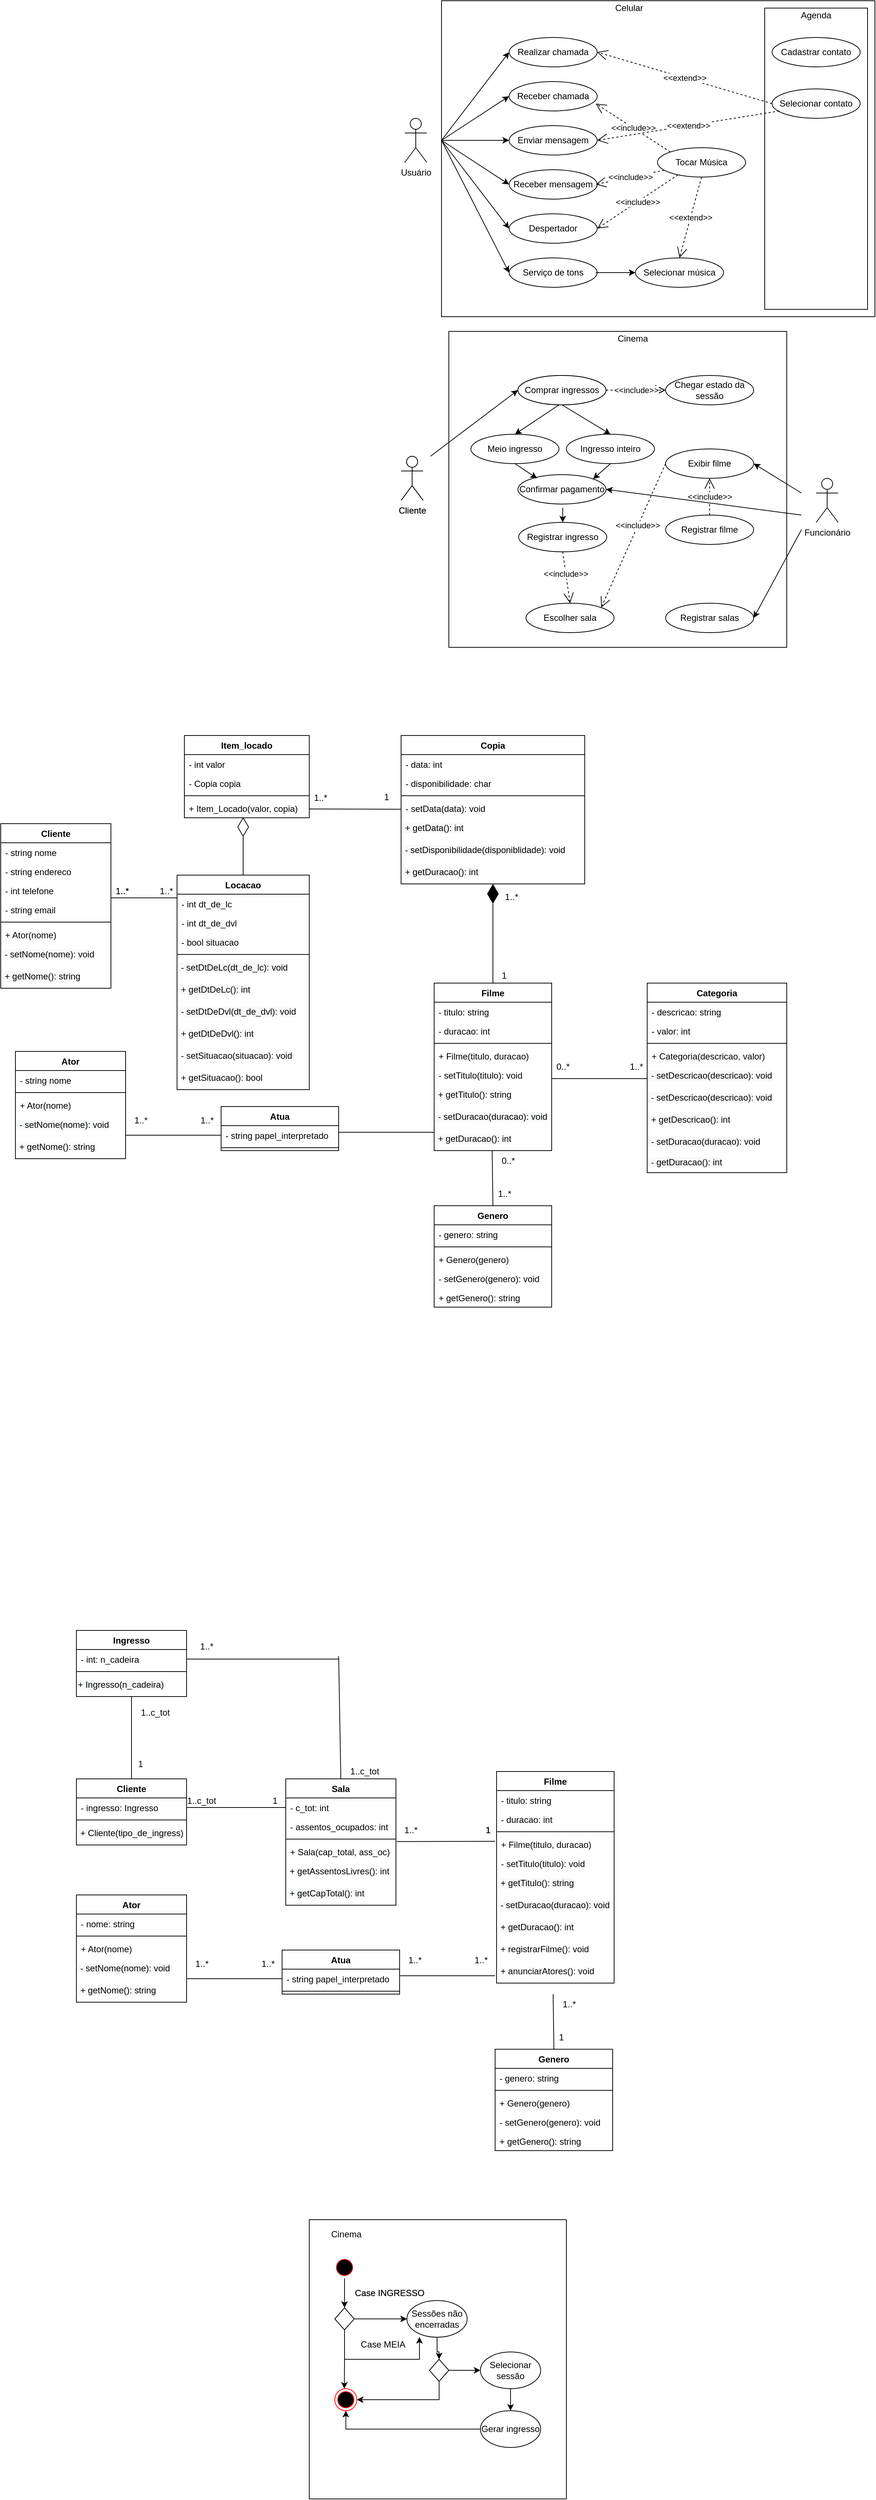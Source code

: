 <mxfile version="14.9.7" type="device"><diagram id="RfBdjsH8TPKe5z1tf-0U" name="Page-1"><mxGraphModel dx="1550" dy="402" grid="1" gridSize="10" guides="1" tooltips="1" connect="1" arrows="1" fold="1" page="1" pageScale="1" pageWidth="827" pageHeight="1169" math="0" shadow="0"><root><mxCell id="0"/><mxCell id="1" parent="0"/><mxCell id="zSwxw2lhLVZvvYzRoKZ7-1" value="" style="rounded=0;whiteSpace=wrap;html=1;" vertex="1" parent="1"><mxGeometry x="150" y="30" width="590" height="430" as="geometry"/></mxCell><mxCell id="zSwxw2lhLVZvvYzRoKZ7-4" value="Celular" style="text;html=1;resizable=0;autosize=1;align=center;verticalAlign=middle;points=[];fillColor=none;strokeColor=none;rounded=0;" vertex="1" parent="1"><mxGeometry x="380" y="30" width="50" height="20" as="geometry"/></mxCell><mxCell id="zSwxw2lhLVZvvYzRoKZ7-5" value="Usuário" style="shape=umlActor;verticalLabelPosition=bottom;verticalAlign=top;html=1;outlineConnect=0;" vertex="1" parent="1"><mxGeometry x="100" y="190" width="30" height="60" as="geometry"/></mxCell><mxCell id="zSwxw2lhLVZvvYzRoKZ7-6" value="Realizar chamada" style="ellipse;whiteSpace=wrap;html=1;" vertex="1" parent="1"><mxGeometry x="242" y="80" width="120" height="40" as="geometry"/></mxCell><mxCell id="zSwxw2lhLVZvvYzRoKZ7-11" value="" style="endArrow=classic;html=1;entryX=0;entryY=0.5;entryDx=0;entryDy=0;" edge="1" parent="1" target="zSwxw2lhLVZvvYzRoKZ7-6"><mxGeometry width="50" height="50" relative="1" as="geometry"><mxPoint x="150" y="220" as="sourcePoint"/><mxPoint x="251" y="150" as="targetPoint"/></mxGeometry></mxCell><mxCell id="zSwxw2lhLVZvvYzRoKZ7-13" value="Receber chamada" style="ellipse;whiteSpace=wrap;html=1;" vertex="1" parent="1"><mxGeometry x="242" y="140" width="120" height="40" as="geometry"/></mxCell><mxCell id="zSwxw2lhLVZvvYzRoKZ7-16" value="" style="endArrow=classic;html=1;entryX=0;entryY=0.5;entryDx=0;entryDy=0;" edge="1" parent="1" target="zSwxw2lhLVZvvYzRoKZ7-13"><mxGeometry width="50" height="50" relative="1" as="geometry"><mxPoint x="150" y="220" as="sourcePoint"/><mxPoint x="340" y="110" as="targetPoint"/></mxGeometry></mxCell><mxCell id="zSwxw2lhLVZvvYzRoKZ7-17" value="Enviar mensagem" style="ellipse;whiteSpace=wrap;html=1;" vertex="1" parent="1"><mxGeometry x="242" y="200" width="120" height="40" as="geometry"/></mxCell><mxCell id="zSwxw2lhLVZvvYzRoKZ7-19" value="" style="endArrow=classic;html=1;entryX=0;entryY=0.5;entryDx=0;entryDy=0;" edge="1" parent="1" target="zSwxw2lhLVZvvYzRoKZ7-17"><mxGeometry width="50" height="50" relative="1" as="geometry"><mxPoint x="150" y="220" as="sourcePoint"/><mxPoint x="340" y="110" as="targetPoint"/></mxGeometry></mxCell><mxCell id="zSwxw2lhLVZvvYzRoKZ7-20" value="Receber mensagem" style="ellipse;whiteSpace=wrap;html=1;" vertex="1" parent="1"><mxGeometry x="242" y="260" width="120" height="40" as="geometry"/></mxCell><mxCell id="zSwxw2lhLVZvvYzRoKZ7-23" value="" style="endArrow=classic;html=1;entryX=0;entryY=0.5;entryDx=0;entryDy=0;" edge="1" parent="1" target="zSwxw2lhLVZvvYzRoKZ7-20"><mxGeometry width="50" height="50" relative="1" as="geometry"><mxPoint x="150" y="220" as="sourcePoint"/><mxPoint x="340" y="230" as="targetPoint"/></mxGeometry></mxCell><mxCell id="zSwxw2lhLVZvvYzRoKZ7-25" value="Tocar Música" style="ellipse;whiteSpace=wrap;html=1;" vertex="1" parent="1"><mxGeometry x="444" y="230" width="120" height="40" as="geometry"/></mxCell><mxCell id="zSwxw2lhLVZvvYzRoKZ7-40" value="&amp;lt;&amp;lt;include&amp;gt;&amp;gt;" style="endArrow=open;endSize=12;dashed=1;html=1;" edge="1" parent="1" source="zSwxw2lhLVZvvYzRoKZ7-25"><mxGeometry width="160" relative="1" as="geometry"><mxPoint x="445" y="210" as="sourcePoint"/><mxPoint x="360" y="280" as="targetPoint"/></mxGeometry></mxCell><mxCell id="zSwxw2lhLVZvvYzRoKZ7-42" value="&amp;lt;&amp;lt;include&amp;gt;&amp;gt;" style="endArrow=open;endSize=12;dashed=1;html=1;exitX=0;exitY=0;exitDx=0;exitDy=0;" edge="1" parent="1" source="zSwxw2lhLVZvvYzRoKZ7-25"><mxGeometry width="160" relative="1" as="geometry"><mxPoint x="445" y="210" as="sourcePoint"/><mxPoint x="360" y="170" as="targetPoint"/></mxGeometry></mxCell><mxCell id="zSwxw2lhLVZvvYzRoKZ7-43" value="&lt;span style=&quot;color: rgba(0 , 0 , 0 , 0) ; font-family: monospace ; font-size: 0px&quot;&gt;%3CmxGraphModel%3E%3Croot%3E%3CmxCell%20id%3D%220%22%2F%3E%3CmxCell%20id%3D%221%22%20parent%3D%220%22%2F%3E%3CmxCell%20id%3D%222%22%20value%3D%22Receber%20mensagem%22%20style%3D%22ellipse%3BwhiteSpace%3Dwrap%3Bhtml%3D1%3B%22%20vertex%3D%221%22%20parent%3D%221%22%3E%3CmxGeometry%20x%3D%22379%22%20y%3D%22720%22%20width%3D%22120%22%20height%3D%2240%22%20as%3D%22geometry%22%2F%3E%3C%2FmxCell%3E%3C%2Froot%3E%3C%2FmxGraphModel%3E&lt;/span&gt;" style="rounded=0;whiteSpace=wrap;html=1;" vertex="1" parent="1"><mxGeometry x="160" y="480" width="460" height="430" as="geometry"/></mxCell><mxCell id="zSwxw2lhLVZvvYzRoKZ7-44" value="Cinema" style="text;html=1;resizable=0;autosize=1;align=center;verticalAlign=middle;points=[];fillColor=none;strokeColor=none;rounded=0;" vertex="1" parent="1"><mxGeometry x="380" y="480" width="60" height="20" as="geometry"/></mxCell><mxCell id="zSwxw2lhLVZvvYzRoKZ7-45" value="Cliente" style="shape=umlActor;verticalLabelPosition=bottom;verticalAlign=top;html=1;outlineConnect=0;" vertex="1" parent="1"><mxGeometry x="95" y="650" width="30" height="60" as="geometry"/></mxCell><mxCell id="zSwxw2lhLVZvvYzRoKZ7-46" value="Comprar ingressos" style="ellipse;whiteSpace=wrap;html=1;" vertex="1" parent="1"><mxGeometry x="254" y="540" width="120" height="40" as="geometry"/></mxCell><mxCell id="zSwxw2lhLVZvvYzRoKZ7-47" value="" style="endArrow=classic;html=1;entryX=0;entryY=0.5;entryDx=0;entryDy=0;" edge="1" parent="1" target="zSwxw2lhLVZvvYzRoKZ7-46"><mxGeometry width="50" height="50" relative="1" as="geometry"><mxPoint x="135" y="650" as="sourcePoint"/><mxPoint x="175" y="610" as="targetPoint"/></mxGeometry></mxCell><mxCell id="zSwxw2lhLVZvvYzRoKZ7-48" value="Exibir filme" style="ellipse;whiteSpace=wrap;html=1;" vertex="1" parent="1"><mxGeometry x="455" y="640" width="120" height="40" as="geometry"/></mxCell><mxCell id="zSwxw2lhLVZvvYzRoKZ7-49" value="" style="endArrow=classic;html=1;entryX=1;entryY=0.5;entryDx=0;entryDy=0;" edge="1" parent="1" target="zSwxw2lhLVZvvYzRoKZ7-48"><mxGeometry width="50" height="50" relative="1" as="geometry"><mxPoint x="640" y="700" as="sourcePoint"/><mxPoint x="264" y="570" as="targetPoint"/></mxGeometry></mxCell><mxCell id="zSwxw2lhLVZvvYzRoKZ7-50" value="Registrar filme" style="ellipse;whiteSpace=wrap;html=1;" vertex="1" parent="1"><mxGeometry x="455" y="730" width="120" height="40" as="geometry"/></mxCell><mxCell id="zSwxw2lhLVZvvYzRoKZ7-52" value="Escolher sala" style="ellipse;whiteSpace=wrap;html=1;" vertex="1" parent="1"><mxGeometry x="265" y="850" width="120" height="40" as="geometry"/></mxCell><mxCell id="zSwxw2lhLVZvvYzRoKZ7-54" value="Registrar salas" style="ellipse;whiteSpace=wrap;html=1;" vertex="1" parent="1"><mxGeometry x="455" y="850" width="120" height="40" as="geometry"/></mxCell><mxCell id="zSwxw2lhLVZvvYzRoKZ7-56" value="&amp;lt;&amp;lt;include&amp;gt;&amp;gt;" style="endArrow=open;endSize=12;dashed=1;html=1;exitX=1;exitY=0.5;exitDx=0;exitDy=0;entryX=0;entryY=0.5;entryDx=0;entryDy=0;" edge="1" parent="1" source="zSwxw2lhLVZvvYzRoKZ7-46" target="zSwxw2lhLVZvvYzRoKZ7-281"><mxGeometry x="0.012" width="160" relative="1" as="geometry"><mxPoint x="475" y="670" as="sourcePoint"/><mxPoint x="385" y="750" as="targetPoint"/><Array as="points"><mxPoint x="415" y="560"/></Array><mxPoint as="offset"/></mxGeometry></mxCell><mxCell id="zSwxw2lhLVZvvYzRoKZ7-71" value="Filme" style="swimlane;fontStyle=1;align=center;verticalAlign=top;childLayout=stackLayout;horizontal=1;startSize=26;horizontalStack=0;resizeParent=1;resizeParentMax=0;resizeLast=0;collapsible=1;marginBottom=0;" vertex="1" parent="1"><mxGeometry x="140" y="1367" width="160" height="228" as="geometry"/></mxCell><mxCell id="zSwxw2lhLVZvvYzRoKZ7-75" value="- titulo: string" style="text;strokeColor=none;fillColor=none;align=left;verticalAlign=top;spacingLeft=4;spacingRight=4;overflow=hidden;rotatable=0;points=[[0,0.5],[1,0.5]];portConstraint=eastwest;" vertex="1" parent="zSwxw2lhLVZvvYzRoKZ7-71"><mxGeometry y="26" width="160" height="26" as="geometry"/></mxCell><mxCell id="zSwxw2lhLVZvvYzRoKZ7-72" value="- duracao: int" style="text;strokeColor=none;fillColor=none;align=left;verticalAlign=top;spacingLeft=4;spacingRight=4;overflow=hidden;rotatable=0;points=[[0,0.5],[1,0.5]];portConstraint=eastwest;" vertex="1" parent="zSwxw2lhLVZvvYzRoKZ7-71"><mxGeometry y="52" width="160" height="26" as="geometry"/></mxCell><mxCell id="zSwxw2lhLVZvvYzRoKZ7-73" value="" style="line;strokeWidth=1;fillColor=none;align=left;verticalAlign=middle;spacingTop=-1;spacingLeft=3;spacingRight=3;rotatable=0;labelPosition=right;points=[];portConstraint=eastwest;" vertex="1" parent="zSwxw2lhLVZvvYzRoKZ7-71"><mxGeometry y="78" width="160" height="8" as="geometry"/></mxCell><mxCell id="zSwxw2lhLVZvvYzRoKZ7-74" value="+ Filme(titulo, duracao)" style="text;strokeColor=none;fillColor=none;align=left;verticalAlign=top;spacingLeft=4;spacingRight=4;overflow=hidden;rotatable=0;points=[[0,0.5],[1,0.5]];portConstraint=eastwest;" vertex="1" parent="zSwxw2lhLVZvvYzRoKZ7-71"><mxGeometry y="86" width="160" height="26" as="geometry"/></mxCell><mxCell id="zSwxw2lhLVZvvYzRoKZ7-91" value="- setTitulo(titulo): void" style="text;strokeColor=none;fillColor=none;align=left;verticalAlign=top;spacingLeft=4;spacingRight=4;overflow=hidden;rotatable=0;points=[[0,0.5],[1,0.5]];portConstraint=eastwest;" vertex="1" parent="zSwxw2lhLVZvvYzRoKZ7-71"><mxGeometry y="112" width="160" height="26" as="geometry"/></mxCell><mxCell id="zSwxw2lhLVZvvYzRoKZ7-93" value="&lt;span style=&quot;color: rgb(0 , 0 , 0) ; font-family: &amp;#34;helvetica&amp;#34; ; font-size: 12px ; font-style: normal ; font-weight: 400 ; letter-spacing: normal ; text-align: left ; text-indent: 0px ; text-transform: none ; word-spacing: 0px ; background-color: rgb(248 , 249 , 250) ; display: inline ; float: none&quot;&gt;&amp;nbsp;+ getTitulo(): string&lt;/span&gt;" style="text;whiteSpace=wrap;html=1;" vertex="1" parent="zSwxw2lhLVZvvYzRoKZ7-71"><mxGeometry y="138" width="160" height="30" as="geometry"/></mxCell><mxCell id="zSwxw2lhLVZvvYzRoKZ7-94" value="&lt;span style=&quot;color: rgb(0 , 0 , 0) ; font-family: &amp;#34;helvetica&amp;#34; ; font-size: 12px ; font-style: normal ; font-weight: 400 ; letter-spacing: normal ; text-align: left ; text-indent: 0px ; text-transform: none ; word-spacing: 0px ; background-color: rgb(248 , 249 , 250) ; display: inline ; float: none&quot;&gt;&amp;nbsp;- setDuracao(duracao): void&lt;/span&gt;" style="text;whiteSpace=wrap;html=1;" vertex="1" parent="zSwxw2lhLVZvvYzRoKZ7-71"><mxGeometry y="168" width="160" height="30" as="geometry"/></mxCell><mxCell id="zSwxw2lhLVZvvYzRoKZ7-95" value="&lt;span style=&quot;color: rgb(0 , 0 , 0) ; font-family: &amp;#34;helvetica&amp;#34; ; font-size: 12px ; font-style: normal ; font-weight: 400 ; letter-spacing: normal ; text-align: left ; text-indent: 0px ; text-transform: none ; word-spacing: 0px ; background-color: rgb(248 , 249 , 250) ; display: inline ; float: none&quot;&gt;&amp;nbsp;+ getDuracao(): int&lt;/span&gt;" style="text;whiteSpace=wrap;html=1;" vertex="1" parent="zSwxw2lhLVZvvYzRoKZ7-71"><mxGeometry y="198" width="160" height="30" as="geometry"/></mxCell><mxCell id="zSwxw2lhLVZvvYzRoKZ7-76" value="Categoria" style="swimlane;fontStyle=1;align=center;verticalAlign=top;childLayout=stackLayout;horizontal=1;startSize=26;horizontalStack=0;resizeParent=1;resizeParentMax=0;resizeLast=0;collapsible=1;marginBottom=0;" vertex="1" parent="1"><mxGeometry x="430" y="1367" width="190" height="258" as="geometry"/></mxCell><mxCell id="zSwxw2lhLVZvvYzRoKZ7-77" value="- descricao: string" style="text;strokeColor=none;fillColor=none;align=left;verticalAlign=top;spacingLeft=4;spacingRight=4;overflow=hidden;rotatable=0;points=[[0,0.5],[1,0.5]];portConstraint=eastwest;" vertex="1" parent="zSwxw2lhLVZvvYzRoKZ7-76"><mxGeometry y="26" width="190" height="26" as="geometry"/></mxCell><mxCell id="zSwxw2lhLVZvvYzRoKZ7-78" value="- valor: int" style="text;strokeColor=none;fillColor=none;align=left;verticalAlign=top;spacingLeft=4;spacingRight=4;overflow=hidden;rotatable=0;points=[[0,0.5],[1,0.5]];portConstraint=eastwest;" vertex="1" parent="zSwxw2lhLVZvvYzRoKZ7-76"><mxGeometry y="52" width="190" height="26" as="geometry"/></mxCell><mxCell id="zSwxw2lhLVZvvYzRoKZ7-79" value="" style="line;strokeWidth=1;fillColor=none;align=left;verticalAlign=middle;spacingTop=-1;spacingLeft=3;spacingRight=3;rotatable=0;labelPosition=right;points=[];portConstraint=eastwest;" vertex="1" parent="zSwxw2lhLVZvvYzRoKZ7-76"><mxGeometry y="78" width="190" height="8" as="geometry"/></mxCell><mxCell id="zSwxw2lhLVZvvYzRoKZ7-80" value="+ Categoria(descricao, valor)" style="text;strokeColor=none;fillColor=none;align=left;verticalAlign=top;spacingLeft=4;spacingRight=4;overflow=hidden;rotatable=0;points=[[0,0.5],[1,0.5]];portConstraint=eastwest;" vertex="1" parent="zSwxw2lhLVZvvYzRoKZ7-76"><mxGeometry y="86" width="190" height="26" as="geometry"/></mxCell><mxCell id="zSwxw2lhLVZvvYzRoKZ7-258" value="&lt;span style=&quot;color: rgb(0 , 0 , 0) ; font-family: &amp;#34;helvetica&amp;#34; ; font-size: 12px ; font-style: normal ; font-weight: 400 ; letter-spacing: normal ; text-align: left ; text-indent: 0px ; text-transform: none ; word-spacing: 0px ; background-color: rgb(248 , 249 , 250) ; display: inline ; float: none&quot;&gt;&amp;nbsp;- setDescricao(descricao): void&lt;/span&gt;" style="text;whiteSpace=wrap;html=1;" vertex="1" parent="zSwxw2lhLVZvvYzRoKZ7-76"><mxGeometry y="112" width="190" height="30" as="geometry"/></mxCell><mxCell id="zSwxw2lhLVZvvYzRoKZ7-101" value="&lt;span style=&quot;color: rgb(0 , 0 , 0) ; font-family: &amp;#34;helvetica&amp;#34; ; font-size: 12px ; font-style: normal ; font-weight: 400 ; letter-spacing: normal ; text-align: left ; text-indent: 0px ; text-transform: none ; word-spacing: 0px ; background-color: rgb(248 , 249 , 250) ; display: inline ; float: none&quot;&gt;&amp;nbsp;- setDescricao(descricao): void&lt;/span&gt;" style="text;whiteSpace=wrap;html=1;" vertex="1" parent="zSwxw2lhLVZvvYzRoKZ7-76"><mxGeometry y="142" width="190" height="30" as="geometry"/></mxCell><mxCell id="zSwxw2lhLVZvvYzRoKZ7-107" value="&lt;span style=&quot;color: rgb(0 , 0 , 0) ; font-family: &amp;#34;helvetica&amp;#34; ; font-size: 12px ; font-style: normal ; font-weight: 400 ; letter-spacing: normal ; text-align: left ; text-indent: 0px ; text-transform: none ; word-spacing: 0px ; background-color: rgb(248 , 249 , 250) ; display: inline ; float: none&quot;&gt;&amp;nbsp;+ getDescricao(): int&lt;/span&gt;" style="text;whiteSpace=wrap;html=1;" vertex="1" parent="zSwxw2lhLVZvvYzRoKZ7-76"><mxGeometry y="172" width="190" height="30" as="geometry"/></mxCell><mxCell id="zSwxw2lhLVZvvYzRoKZ7-110" value="&lt;span style=&quot;color: rgb(0 , 0 , 0) ; font-family: &amp;#34;helvetica&amp;#34; ; font-size: 12px ; font-style: normal ; font-weight: 400 ; letter-spacing: normal ; text-align: left ; text-indent: 0px ; text-transform: none ; word-spacing: 0px ; background-color: rgb(248 , 249 , 250) ; display: inline ; float: none&quot;&gt;&amp;nbsp;- setDuracao(duracao): void&lt;/span&gt;" style="text;whiteSpace=wrap;html=1;" vertex="1" parent="zSwxw2lhLVZvvYzRoKZ7-76"><mxGeometry y="202" width="190" height="28" as="geometry"/></mxCell><mxCell id="zSwxw2lhLVZvvYzRoKZ7-102" value="&lt;span style=&quot;color: rgb(0 , 0 , 0) ; font-family: &amp;#34;helvetica&amp;#34; ; font-size: 12px ; font-style: normal ; font-weight: 400 ; letter-spacing: normal ; text-align: left ; text-indent: 0px ; text-transform: none ; word-spacing: 0px ; background-color: rgb(248 , 249 , 250) ; display: inline ; float: none&quot;&gt;&amp;nbsp;- getDuracao(): int&lt;/span&gt;" style="text;whiteSpace=wrap;html=1;" vertex="1" parent="zSwxw2lhLVZvvYzRoKZ7-76"><mxGeometry y="230" width="190" height="28" as="geometry"/></mxCell><mxCell id="zSwxw2lhLVZvvYzRoKZ7-81" value="Genero" style="swimlane;fontStyle=1;align=center;verticalAlign=top;childLayout=stackLayout;horizontal=1;startSize=26;horizontalStack=0;resizeParent=1;resizeParentMax=0;resizeLast=0;collapsible=1;marginBottom=0;" vertex="1" parent="1"><mxGeometry x="140" y="1670" width="160" height="138" as="geometry"/></mxCell><mxCell id="zSwxw2lhLVZvvYzRoKZ7-82" value="- genero: string" style="text;strokeColor=none;fillColor=none;align=left;verticalAlign=top;spacingLeft=4;spacingRight=4;overflow=hidden;rotatable=0;points=[[0,0.5],[1,0.5]];portConstraint=eastwest;" vertex="1" parent="zSwxw2lhLVZvvYzRoKZ7-81"><mxGeometry y="26" width="160" height="26" as="geometry"/></mxCell><mxCell id="zSwxw2lhLVZvvYzRoKZ7-84" value="" style="line;strokeWidth=1;fillColor=none;align=left;verticalAlign=middle;spacingTop=-1;spacingLeft=3;spacingRight=3;rotatable=0;labelPosition=right;points=[];portConstraint=eastwest;" vertex="1" parent="zSwxw2lhLVZvvYzRoKZ7-81"><mxGeometry y="52" width="160" height="8" as="geometry"/></mxCell><mxCell id="zSwxw2lhLVZvvYzRoKZ7-85" value="+ Genero(genero)" style="text;strokeColor=none;fillColor=none;align=left;verticalAlign=top;spacingLeft=4;spacingRight=4;overflow=hidden;rotatable=0;points=[[0,0.5],[1,0.5]];portConstraint=eastwest;" vertex="1" parent="zSwxw2lhLVZvvYzRoKZ7-81"><mxGeometry y="60" width="160" height="26" as="geometry"/></mxCell><mxCell id="zSwxw2lhLVZvvYzRoKZ7-109" value="- setGenero(genero): void" style="text;strokeColor=none;fillColor=none;align=left;verticalAlign=top;spacingLeft=4;spacingRight=4;overflow=hidden;rotatable=0;points=[[0,0.5],[1,0.5]];portConstraint=eastwest;" vertex="1" parent="zSwxw2lhLVZvvYzRoKZ7-81"><mxGeometry y="86" width="160" height="26" as="geometry"/></mxCell><mxCell id="zSwxw2lhLVZvvYzRoKZ7-108" value="+ getGenero(): string" style="text;strokeColor=none;fillColor=none;align=left;verticalAlign=top;spacingLeft=4;spacingRight=4;overflow=hidden;rotatable=0;points=[[0,0.5],[1,0.5]];portConstraint=eastwest;" vertex="1" parent="zSwxw2lhLVZvvYzRoKZ7-81"><mxGeometry y="112" width="160" height="26" as="geometry"/></mxCell><mxCell id="zSwxw2lhLVZvvYzRoKZ7-86" value="Atua" style="swimlane;fontStyle=1;align=center;verticalAlign=top;childLayout=stackLayout;horizontal=1;startSize=26;horizontalStack=0;resizeParent=1;resizeParentMax=0;resizeLast=0;collapsible=1;marginBottom=0;" vertex="1" parent="1"><mxGeometry x="-150" y="1535" width="160" height="60" as="geometry"/></mxCell><mxCell id="zSwxw2lhLVZvvYzRoKZ7-87" value="- string papel_interpretado" style="text;strokeColor=none;fillColor=none;align=left;verticalAlign=top;spacingLeft=4;spacingRight=4;overflow=hidden;rotatable=0;points=[[0,0.5],[1,0.5]];portConstraint=eastwest;" vertex="1" parent="zSwxw2lhLVZvvYzRoKZ7-86"><mxGeometry y="26" width="160" height="26" as="geometry"/></mxCell><mxCell id="zSwxw2lhLVZvvYzRoKZ7-89" value="" style="line;strokeWidth=1;fillColor=none;align=left;verticalAlign=middle;spacingTop=-1;spacingLeft=3;spacingRight=3;rotatable=0;labelPosition=right;points=[];portConstraint=eastwest;" vertex="1" parent="zSwxw2lhLVZvvYzRoKZ7-86"><mxGeometry y="52" width="160" height="8" as="geometry"/></mxCell><mxCell id="zSwxw2lhLVZvvYzRoKZ7-113" value="Ator" style="swimlane;fontStyle=1;align=center;verticalAlign=top;childLayout=stackLayout;horizontal=1;startSize=26;horizontalStack=0;resizeParent=1;resizeParentMax=0;resizeLast=0;collapsible=1;marginBottom=0;" vertex="1" parent="1"><mxGeometry x="-430" y="1460" width="150" height="146" as="geometry"/></mxCell><mxCell id="zSwxw2lhLVZvvYzRoKZ7-114" value="- string nome" style="text;strokeColor=none;fillColor=none;align=left;verticalAlign=top;spacingLeft=4;spacingRight=4;overflow=hidden;rotatable=0;points=[[0,0.5],[1,0.5]];portConstraint=eastwest;" vertex="1" parent="zSwxw2lhLVZvvYzRoKZ7-113"><mxGeometry y="26" width="150" height="26" as="geometry"/></mxCell><mxCell id="zSwxw2lhLVZvvYzRoKZ7-116" value="" style="line;strokeWidth=1;fillColor=none;align=left;verticalAlign=middle;spacingTop=-1;spacingLeft=3;spacingRight=3;rotatable=0;labelPosition=right;points=[];portConstraint=eastwest;" vertex="1" parent="zSwxw2lhLVZvvYzRoKZ7-113"><mxGeometry y="52" width="150" height="8" as="geometry"/></mxCell><mxCell id="zSwxw2lhLVZvvYzRoKZ7-117" value="+ Ator(nome)" style="text;strokeColor=none;fillColor=none;align=left;verticalAlign=top;spacingLeft=4;spacingRight=4;overflow=hidden;rotatable=0;points=[[0,0.5],[1,0.5]];portConstraint=eastwest;" vertex="1" parent="zSwxw2lhLVZvvYzRoKZ7-113"><mxGeometry y="60" width="150" height="26" as="geometry"/></mxCell><mxCell id="zSwxw2lhLVZvvYzRoKZ7-122" value="&lt;span style=&quot;color: rgb(0 , 0 , 0) ; font-family: &amp;#34;helvetica&amp;#34; ; font-size: 12px ; font-style: normal ; font-weight: 400 ; letter-spacing: normal ; text-align: left ; text-indent: 0px ; text-transform: none ; word-spacing: 0px ; background-color: rgb(248 , 249 , 250) ; display: inline ; float: none&quot;&gt;&amp;nbsp;- setNome(nome): void&lt;/span&gt;" style="text;whiteSpace=wrap;html=1;" vertex="1" parent="zSwxw2lhLVZvvYzRoKZ7-113"><mxGeometry y="86" width="150" height="30" as="geometry"/></mxCell><mxCell id="zSwxw2lhLVZvvYzRoKZ7-124" value="&lt;span style=&quot;color: rgb(0 , 0 , 0) ; font-family: &amp;#34;helvetica&amp;#34; ; font-size: 12px ; font-style: normal ; font-weight: 400 ; letter-spacing: normal ; text-align: left ; text-indent: 0px ; text-transform: none ; word-spacing: 0px ; background-color: rgb(248 , 249 , 250) ; display: inline ; float: none&quot;&gt;&amp;nbsp;+ getNome(): string&lt;/span&gt;" style="text;whiteSpace=wrap;html=1;" vertex="1" parent="zSwxw2lhLVZvvYzRoKZ7-113"><mxGeometry y="116" width="150" height="30" as="geometry"/></mxCell><mxCell id="zSwxw2lhLVZvvYzRoKZ7-133" value="" style="endArrow=none;html=1;rounded=0;" edge="1" parent="1"><mxGeometry relative="1" as="geometry"><mxPoint x="300" y="1497" as="sourcePoint"/><mxPoint x="430" y="1497" as="targetPoint"/></mxGeometry></mxCell><mxCell id="zSwxw2lhLVZvvYzRoKZ7-138" value="" style="endArrow=none;html=1;rounded=0;" edge="1" parent="1"><mxGeometry relative="1" as="geometry"><mxPoint x="219" y="1595" as="sourcePoint"/><mxPoint x="220" y="1670" as="targetPoint"/></mxGeometry></mxCell><mxCell id="zSwxw2lhLVZvvYzRoKZ7-141" value="" style="endArrow=none;html=1;rounded=0;" edge="1" parent="1"><mxGeometry relative="1" as="geometry"><mxPoint x="10" y="1570" as="sourcePoint"/><mxPoint x="140" y="1570" as="targetPoint"/></mxGeometry></mxCell><mxCell id="zSwxw2lhLVZvvYzRoKZ7-142" value="" style="endArrow=none;html=1;rounded=0;exitX=1;exitY=0.933;exitDx=0;exitDy=0;entryX=0;entryY=0.5;entryDx=0;entryDy=0;exitPerimeter=0;" edge="1" parent="1" source="zSwxw2lhLVZvvYzRoKZ7-122" target="zSwxw2lhLVZvvYzRoKZ7-87"><mxGeometry relative="1" as="geometry"><mxPoint x="-280" y="1496.5" as="sourcePoint"/><mxPoint x="-160" y="1561" as="targetPoint"/></mxGeometry></mxCell><mxCell id="zSwxw2lhLVZvvYzRoKZ7-143" value="Copia" style="swimlane;fontStyle=1;align=center;verticalAlign=top;childLayout=stackLayout;horizontal=1;startSize=26;horizontalStack=0;resizeParent=1;resizeParentMax=0;resizeLast=0;collapsible=1;marginBottom=0;" vertex="1" parent="1"><mxGeometry x="95" y="1030" width="250" height="202" as="geometry"/></mxCell><mxCell id="zSwxw2lhLVZvvYzRoKZ7-144" value="- data: int" style="text;strokeColor=none;fillColor=none;align=left;verticalAlign=top;spacingLeft=4;spacingRight=4;overflow=hidden;rotatable=0;points=[[0,0.5],[1,0.5]];portConstraint=eastwest;" vertex="1" parent="zSwxw2lhLVZvvYzRoKZ7-143"><mxGeometry y="26" width="250" height="26" as="geometry"/></mxCell><mxCell id="zSwxw2lhLVZvvYzRoKZ7-145" value="- disponibilidade: char" style="text;strokeColor=none;fillColor=none;align=left;verticalAlign=top;spacingLeft=4;spacingRight=4;overflow=hidden;rotatable=0;points=[[0,0.5],[1,0.5]];portConstraint=eastwest;" vertex="1" parent="zSwxw2lhLVZvvYzRoKZ7-143"><mxGeometry y="52" width="250" height="26" as="geometry"/></mxCell><mxCell id="zSwxw2lhLVZvvYzRoKZ7-146" value="" style="line;strokeWidth=1;fillColor=none;align=left;verticalAlign=middle;spacingTop=-1;spacingLeft=3;spacingRight=3;rotatable=0;labelPosition=right;points=[];portConstraint=eastwest;" vertex="1" parent="zSwxw2lhLVZvvYzRoKZ7-143"><mxGeometry y="78" width="250" height="8" as="geometry"/></mxCell><mxCell id="zSwxw2lhLVZvvYzRoKZ7-148" value="- setData(data): void" style="text;strokeColor=none;fillColor=none;align=left;verticalAlign=top;spacingLeft=4;spacingRight=4;overflow=hidden;rotatable=0;points=[[0,0.5],[1,0.5]];portConstraint=eastwest;" vertex="1" parent="zSwxw2lhLVZvvYzRoKZ7-143"><mxGeometry y="86" width="250" height="26" as="geometry"/></mxCell><mxCell id="zSwxw2lhLVZvvYzRoKZ7-149" value="&lt;span style=&quot;color: rgb(0 , 0 , 0) ; font-family: &amp;#34;helvetica&amp;#34; ; font-size: 12px ; font-style: normal ; font-weight: 400 ; letter-spacing: normal ; text-align: left ; text-indent: 0px ; text-transform: none ; word-spacing: 0px ; background-color: rgb(248 , 249 , 250) ; display: inline ; float: none&quot;&gt;&amp;nbsp;+ getData(): int&lt;/span&gt;" style="text;whiteSpace=wrap;html=1;" vertex="1" parent="zSwxw2lhLVZvvYzRoKZ7-143"><mxGeometry y="112" width="250" height="30" as="geometry"/></mxCell><mxCell id="zSwxw2lhLVZvvYzRoKZ7-150" value="&lt;span style=&quot;color: rgb(0 , 0 , 0) ; font-family: &amp;#34;helvetica&amp;#34; ; font-size: 12px ; font-style: normal ; font-weight: 400 ; letter-spacing: normal ; text-align: left ; text-indent: 0px ; text-transform: none ; word-spacing: 0px ; background-color: rgb(248 , 249 , 250) ; display: inline ; float: none&quot;&gt;&amp;nbsp;- setDisponibilidade(disponiblidade): void&lt;/span&gt;" style="text;whiteSpace=wrap;html=1;" vertex="1" parent="zSwxw2lhLVZvvYzRoKZ7-143"><mxGeometry y="142" width="250" height="30" as="geometry"/></mxCell><mxCell id="zSwxw2lhLVZvvYzRoKZ7-151" value="&lt;span style=&quot;color: rgb(0 , 0 , 0) ; font-family: &amp;#34;helvetica&amp;#34; ; font-size: 12px ; font-style: normal ; font-weight: 400 ; letter-spacing: normal ; text-align: left ; text-indent: 0px ; text-transform: none ; word-spacing: 0px ; background-color: rgb(248 , 249 , 250) ; display: inline ; float: none&quot;&gt;&amp;nbsp;+ getDuracao(): int&lt;/span&gt;" style="text;whiteSpace=wrap;html=1;" vertex="1" parent="zSwxw2lhLVZvvYzRoKZ7-143"><mxGeometry y="172" width="250" height="30" as="geometry"/></mxCell><mxCell id="zSwxw2lhLVZvvYzRoKZ7-156" value="Despertador" style="ellipse;whiteSpace=wrap;html=1;" vertex="1" parent="1"><mxGeometry x="242" y="320" width="120" height="40" as="geometry"/></mxCell><mxCell id="zSwxw2lhLVZvvYzRoKZ7-157" value="" style="endArrow=classic;html=1;entryX=0;entryY=0.5;entryDx=0;entryDy=0;" edge="1" parent="1" target="zSwxw2lhLVZvvYzRoKZ7-156"><mxGeometry width="50" height="50" relative="1" as="geometry"><mxPoint x="150" y="220" as="sourcePoint"/><mxPoint x="340" y="290" as="targetPoint"/></mxGeometry></mxCell><mxCell id="zSwxw2lhLVZvvYzRoKZ7-160" value="&amp;lt;&amp;lt;include&amp;gt;&amp;gt;" style="endArrow=open;endSize=12;dashed=1;html=1;entryX=1;entryY=0.5;entryDx=0;entryDy=0;exitX=0.233;exitY=0.925;exitDx=0;exitDy=0;exitPerimeter=0;" edge="1" parent="1" source="zSwxw2lhLVZvvYzRoKZ7-25" target="zSwxw2lhLVZvvYzRoKZ7-156"><mxGeometry width="160" relative="1" as="geometry"><mxPoint x="500" y="270" as="sourcePoint"/><mxPoint x="370" y="330" as="targetPoint"/></mxGeometry></mxCell><mxCell id="zSwxw2lhLVZvvYzRoKZ7-163" value="Serviço de tons" style="ellipse;whiteSpace=wrap;html=1;" vertex="1" parent="1"><mxGeometry x="242" y="380" width="120" height="40" as="geometry"/></mxCell><mxCell id="zSwxw2lhLVZvvYzRoKZ7-164" value="" style="endArrow=classic;html=1;entryX=0;entryY=0.5;entryDx=0;entryDy=0;" edge="1" parent="1" target="zSwxw2lhLVZvvYzRoKZ7-163"><mxGeometry width="50" height="50" relative="1" as="geometry"><mxPoint x="150" y="220" as="sourcePoint"/><mxPoint x="340" y="350" as="targetPoint"/></mxGeometry></mxCell><mxCell id="zSwxw2lhLVZvvYzRoKZ7-172" value="Selecionar música" style="ellipse;whiteSpace=wrap;html=1;" vertex="1" parent="1"><mxGeometry x="414" y="380" width="120" height="40" as="geometry"/></mxCell><mxCell id="zSwxw2lhLVZvvYzRoKZ7-176" value="" style="endArrow=classic;html=1;entryX=0;entryY=0.5;entryDx=0;entryDy=0;" edge="1" parent="1" target="zSwxw2lhLVZvvYzRoKZ7-172"><mxGeometry width="50" height="50" relative="1" as="geometry"><mxPoint x="360" y="400" as="sourcePoint"/><mxPoint x="414" y="230" as="targetPoint"/></mxGeometry></mxCell><mxCell id="zSwxw2lhLVZvvYzRoKZ7-181" value="&amp;lt;&amp;lt;extend&amp;gt;&amp;gt;" style="endArrow=open;endSize=12;dashed=1;html=1;entryX=0.5;entryY=0;entryDx=0;entryDy=0;exitX=0.5;exitY=1;exitDx=0;exitDy=0;" edge="1" parent="1" source="zSwxw2lhLVZvvYzRoKZ7-25" target="zSwxw2lhLVZvvYzRoKZ7-172"><mxGeometry width="160" relative="1" as="geometry"><mxPoint x="494" y="320" as="sourcePoint"/><mxPoint x="354" y="170" as="targetPoint"/></mxGeometry></mxCell><mxCell id="zSwxw2lhLVZvvYzRoKZ7-194" value="" style="rounded=0;whiteSpace=wrap;html=1;" vertex="1" parent="1"><mxGeometry x="590" y="40" width="140" height="410" as="geometry"/></mxCell><mxCell id="zSwxw2lhLVZvvYzRoKZ7-196" value="Agenda" style="text;html=1;strokeColor=none;fillColor=none;align=center;verticalAlign=middle;whiteSpace=wrap;rounded=0;" vertex="1" parent="1"><mxGeometry x="640" y="40" width="40" height="20" as="geometry"/></mxCell><mxCell id="zSwxw2lhLVZvvYzRoKZ7-198" value="Cadastrar contato" style="ellipse;whiteSpace=wrap;html=1;" vertex="1" parent="1"><mxGeometry x="600" y="80" width="120" height="40" as="geometry"/></mxCell><mxCell id="zSwxw2lhLVZvvYzRoKZ7-200" value="Selecionar contato" style="ellipse;whiteSpace=wrap;html=1;" vertex="1" parent="1"><mxGeometry x="600" y="150" width="120" height="40" as="geometry"/></mxCell><mxCell id="zSwxw2lhLVZvvYzRoKZ7-204" value="&amp;lt;&amp;lt;extend&amp;gt;&amp;gt;" style="endArrow=open;endSize=12;dashed=1;html=1;exitX=0;exitY=0.5;exitDx=0;exitDy=0;entryX=1;entryY=0.5;entryDx=0;entryDy=0;" edge="1" parent="1" source="zSwxw2lhLVZvvYzRoKZ7-200" target="zSwxw2lhLVZvvYzRoKZ7-6"><mxGeometry width="160" relative="1" as="geometry"><mxPoint x="471.574" y="245.858" as="sourcePoint"/><mxPoint x="370" y="170" as="targetPoint"/></mxGeometry></mxCell><mxCell id="zSwxw2lhLVZvvYzRoKZ7-212" value="&amp;lt;&amp;lt;extend&amp;gt;&amp;gt;" style="endArrow=open;endSize=12;dashed=1;html=1;exitX=0;exitY=0.5;exitDx=0;exitDy=0;entryX=1;entryY=0.5;entryDx=0;entryDy=0;" edge="1" parent="1" target="zSwxw2lhLVZvvYzRoKZ7-17"><mxGeometry width="160" relative="1" as="geometry"><mxPoint x="610" y="180" as="sourcePoint"/><mxPoint x="372" y="110" as="targetPoint"/></mxGeometry></mxCell><mxCell id="zSwxw2lhLVZvvYzRoKZ7-216" value="" style="endArrow=diamondThin;endFill=1;endSize=24;html=1;exitX=0.5;exitY=0;exitDx=0;exitDy=0;entryX=0.5;entryY=1;entryDx=0;entryDy=0;" edge="1" parent="1" source="zSwxw2lhLVZvvYzRoKZ7-71" target="zSwxw2lhLVZvvYzRoKZ7-151"><mxGeometry width="160" relative="1" as="geometry"><mxPoint x="30" y="1310" as="sourcePoint"/><mxPoint x="190" y="1310" as="targetPoint"/></mxGeometry></mxCell><mxCell id="zSwxw2lhLVZvvYzRoKZ7-217" value="Cliente" style="swimlane;fontStyle=1;align=center;verticalAlign=top;childLayout=stackLayout;horizontal=1;startSize=26;horizontalStack=0;resizeParent=1;resizeParentMax=0;resizeLast=0;collapsible=1;marginBottom=0;" vertex="1" parent="1"><mxGeometry x="-450" y="1150" width="150" height="224" as="geometry"/></mxCell><mxCell id="zSwxw2lhLVZvvYzRoKZ7-218" value="- string nome" style="text;strokeColor=none;fillColor=none;align=left;verticalAlign=top;spacingLeft=4;spacingRight=4;overflow=hidden;rotatable=0;points=[[0,0.5],[1,0.5]];portConstraint=eastwest;" vertex="1" parent="zSwxw2lhLVZvvYzRoKZ7-217"><mxGeometry y="26" width="150" height="26" as="geometry"/></mxCell><mxCell id="zSwxw2lhLVZvvYzRoKZ7-223" value="- string endereco" style="text;strokeColor=none;fillColor=none;align=left;verticalAlign=top;spacingLeft=4;spacingRight=4;overflow=hidden;rotatable=0;points=[[0,0.5],[1,0.5]];portConstraint=eastwest;" vertex="1" parent="zSwxw2lhLVZvvYzRoKZ7-217"><mxGeometry y="52" width="150" height="26" as="geometry"/></mxCell><mxCell id="zSwxw2lhLVZvvYzRoKZ7-224" value="- int telefone" style="text;strokeColor=none;fillColor=none;align=left;verticalAlign=top;spacingLeft=4;spacingRight=4;overflow=hidden;rotatable=0;points=[[0,0.5],[1,0.5]];portConstraint=eastwest;" vertex="1" parent="zSwxw2lhLVZvvYzRoKZ7-217"><mxGeometry y="78" width="150" height="26" as="geometry"/></mxCell><mxCell id="zSwxw2lhLVZvvYzRoKZ7-225" value="- string email" style="text;strokeColor=none;fillColor=none;align=left;verticalAlign=top;spacingLeft=4;spacingRight=4;overflow=hidden;rotatable=0;points=[[0,0.5],[1,0.5]];portConstraint=eastwest;" vertex="1" parent="zSwxw2lhLVZvvYzRoKZ7-217"><mxGeometry y="104" width="150" height="26" as="geometry"/></mxCell><mxCell id="zSwxw2lhLVZvvYzRoKZ7-219" value="" style="line;strokeWidth=1;fillColor=none;align=left;verticalAlign=middle;spacingTop=-1;spacingLeft=3;spacingRight=3;rotatable=0;labelPosition=right;points=[];portConstraint=eastwest;" vertex="1" parent="zSwxw2lhLVZvvYzRoKZ7-217"><mxGeometry y="130" width="150" height="8" as="geometry"/></mxCell><mxCell id="zSwxw2lhLVZvvYzRoKZ7-220" value="+ Ator(nome)" style="text;strokeColor=none;fillColor=none;align=left;verticalAlign=top;spacingLeft=4;spacingRight=4;overflow=hidden;rotatable=0;points=[[0,0.5],[1,0.5]];portConstraint=eastwest;" vertex="1" parent="zSwxw2lhLVZvvYzRoKZ7-217"><mxGeometry y="138" width="150" height="26" as="geometry"/></mxCell><mxCell id="zSwxw2lhLVZvvYzRoKZ7-221" value="&lt;span style=&quot;color: rgb(0 , 0 , 0) ; font-family: &amp;#34;helvetica&amp;#34; ; font-size: 12px ; font-style: normal ; font-weight: 400 ; letter-spacing: normal ; text-align: left ; text-indent: 0px ; text-transform: none ; word-spacing: 0px ; background-color: rgb(248 , 249 , 250) ; display: inline ; float: none&quot;&gt;&amp;nbsp;- setNome(nome): void&lt;/span&gt;" style="text;whiteSpace=wrap;html=1;" vertex="1" parent="zSwxw2lhLVZvvYzRoKZ7-217"><mxGeometry y="164" width="150" height="30" as="geometry"/></mxCell><mxCell id="zSwxw2lhLVZvvYzRoKZ7-222" value="&lt;span style=&quot;color: rgb(0 , 0 , 0) ; font-family: &amp;#34;helvetica&amp;#34; ; font-size: 12px ; font-style: normal ; font-weight: 400 ; letter-spacing: normal ; text-align: left ; text-indent: 0px ; text-transform: none ; word-spacing: 0px ; background-color: rgb(248 , 249 , 250) ; display: inline ; float: none&quot;&gt;&amp;nbsp;+ getNome(): string&lt;/span&gt;" style="text;whiteSpace=wrap;html=1;" vertex="1" parent="zSwxw2lhLVZvvYzRoKZ7-217"><mxGeometry y="194" width="150" height="30" as="geometry"/></mxCell><mxCell id="zSwxw2lhLVZvvYzRoKZ7-226" value="Locacao" style="swimlane;fontStyle=1;align=center;verticalAlign=top;childLayout=stackLayout;horizontal=1;startSize=26;horizontalStack=0;resizeParent=1;resizeParentMax=0;resizeLast=0;collapsible=1;marginBottom=0;" vertex="1" parent="1"><mxGeometry x="-210" y="1220" width="180" height="292" as="geometry"/></mxCell><mxCell id="zSwxw2lhLVZvvYzRoKZ7-227" value="- int dt_de_lc" style="text;strokeColor=none;fillColor=none;align=left;verticalAlign=top;spacingLeft=4;spacingRight=4;overflow=hidden;rotatable=0;points=[[0,0.5],[1,0.5]];portConstraint=eastwest;" vertex="1" parent="zSwxw2lhLVZvvYzRoKZ7-226"><mxGeometry y="26" width="180" height="26" as="geometry"/></mxCell><mxCell id="zSwxw2lhLVZvvYzRoKZ7-228" value="- int dt_de_dvl" style="text;strokeColor=none;fillColor=none;align=left;verticalAlign=top;spacingLeft=4;spacingRight=4;overflow=hidden;rotatable=0;points=[[0,0.5],[1,0.5]];portConstraint=eastwest;" vertex="1" parent="zSwxw2lhLVZvvYzRoKZ7-226"><mxGeometry y="52" width="180" height="26" as="geometry"/></mxCell><mxCell id="zSwxw2lhLVZvvYzRoKZ7-229" value="- bool situacao" style="text;strokeColor=none;fillColor=none;align=left;verticalAlign=top;spacingLeft=4;spacingRight=4;overflow=hidden;rotatable=0;points=[[0,0.5],[1,0.5]];portConstraint=eastwest;" vertex="1" parent="zSwxw2lhLVZvvYzRoKZ7-226"><mxGeometry y="78" width="180" height="26" as="geometry"/></mxCell><mxCell id="zSwxw2lhLVZvvYzRoKZ7-231" value="" style="line;strokeWidth=1;fillColor=none;align=left;verticalAlign=middle;spacingTop=-1;spacingLeft=3;spacingRight=3;rotatable=0;labelPosition=right;points=[];portConstraint=eastwest;" vertex="1" parent="zSwxw2lhLVZvvYzRoKZ7-226"><mxGeometry y="104" width="180" height="8" as="geometry"/></mxCell><mxCell id="zSwxw2lhLVZvvYzRoKZ7-233" value="&lt;span style=&quot;color: rgb(0 , 0 , 0) ; font-family: &amp;#34;helvetica&amp;#34; ; font-size: 12px ; font-style: normal ; font-weight: 400 ; letter-spacing: normal ; text-align: left ; text-indent: 0px ; text-transform: none ; word-spacing: 0px ; background-color: rgb(248 , 249 , 250) ; display: inline ; float: none&quot;&gt;&amp;nbsp;- setDtDeLc(dt_de_lc): void&lt;/span&gt;" style="text;whiteSpace=wrap;html=1;" vertex="1" parent="zSwxw2lhLVZvvYzRoKZ7-226"><mxGeometry y="112" width="180" height="30" as="geometry"/></mxCell><mxCell id="zSwxw2lhLVZvvYzRoKZ7-234" value="&lt;span style=&quot;color: rgb(0 , 0 , 0) ; font-family: &amp;#34;helvetica&amp;#34; ; font-size: 12px ; font-style: normal ; font-weight: 400 ; letter-spacing: normal ; text-align: left ; text-indent: 0px ; text-transform: none ; word-spacing: 0px ; background-color: rgb(248 , 249 , 250) ; display: inline ; float: none&quot;&gt;&amp;nbsp;+ getDtDeLc(): int&lt;/span&gt;" style="text;whiteSpace=wrap;html=1;" vertex="1" parent="zSwxw2lhLVZvvYzRoKZ7-226"><mxGeometry y="142" width="180" height="30" as="geometry"/></mxCell><mxCell id="zSwxw2lhLVZvvYzRoKZ7-244" value="&lt;span style=&quot;color: rgb(0 , 0 , 0) ; font-family: &amp;#34;helvetica&amp;#34; ; font-size: 12px ; font-style: normal ; font-weight: 400 ; letter-spacing: normal ; text-align: left ; text-indent: 0px ; text-transform: none ; word-spacing: 0px ; background-color: rgb(248 , 249 , 250) ; display: inline ; float: none&quot;&gt;&amp;nbsp;- setDtDeDvl(dt_de_dvl): void&lt;/span&gt;" style="text;whiteSpace=wrap;html=1;" vertex="1" parent="zSwxw2lhLVZvvYzRoKZ7-226"><mxGeometry y="172" width="180" height="30" as="geometry"/></mxCell><mxCell id="zSwxw2lhLVZvvYzRoKZ7-246" value="&lt;span style=&quot;color: rgb(0 , 0 , 0) ; font-family: &amp;#34;helvetica&amp;#34; ; font-size: 12px ; font-style: normal ; font-weight: 400 ; letter-spacing: normal ; text-align: left ; text-indent: 0px ; text-transform: none ; word-spacing: 0px ; background-color: rgb(248 , 249 , 250) ; display: inline ; float: none&quot;&gt;&amp;nbsp;+ getDtDeDvl(): int&lt;/span&gt;" style="text;whiteSpace=wrap;html=1;" vertex="1" parent="zSwxw2lhLVZvvYzRoKZ7-226"><mxGeometry y="202" width="180" height="30" as="geometry"/></mxCell><mxCell id="zSwxw2lhLVZvvYzRoKZ7-245" value="&lt;font face=&quot;helvetica&quot;&gt;&amp;nbsp;- setSituacao(situacao): void&lt;/font&gt;" style="text;whiteSpace=wrap;html=1;" vertex="1" parent="zSwxw2lhLVZvvYzRoKZ7-226"><mxGeometry y="232" width="180" height="30" as="geometry"/></mxCell><mxCell id="zSwxw2lhLVZvvYzRoKZ7-247" value="&lt;span style=&quot;font-family: &amp;#34;helvetica&amp;#34;&quot;&gt;&amp;nbsp;+ getSituacao(): bool&lt;/span&gt;" style="text;whiteSpace=wrap;html=1;" vertex="1" parent="zSwxw2lhLVZvvYzRoKZ7-226"><mxGeometry y="262" width="180" height="30" as="geometry"/></mxCell><mxCell id="zSwxw2lhLVZvvYzRoKZ7-235" value="Item_locado" style="swimlane;fontStyle=1;align=center;verticalAlign=top;childLayout=stackLayout;horizontal=1;startSize=26;horizontalStack=0;resizeParent=1;resizeParentMax=0;resizeLast=0;collapsible=1;marginBottom=0;" vertex="1" parent="1"><mxGeometry x="-200" y="1030" width="170" height="112" as="geometry"/></mxCell><mxCell id="zSwxw2lhLVZvvYzRoKZ7-236" value="- int valor" style="text;strokeColor=none;fillColor=none;align=left;verticalAlign=top;spacingLeft=4;spacingRight=4;overflow=hidden;rotatable=0;points=[[0,0.5],[1,0.5]];portConstraint=eastwest;" vertex="1" parent="zSwxw2lhLVZvvYzRoKZ7-235"><mxGeometry y="26" width="170" height="26" as="geometry"/></mxCell><mxCell id="zSwxw2lhLVZvvYzRoKZ7-237" value="- Copia copia" style="text;strokeColor=none;fillColor=none;align=left;verticalAlign=top;spacingLeft=4;spacingRight=4;overflow=hidden;rotatable=0;points=[[0,0.5],[1,0.5]];portConstraint=eastwest;" vertex="1" parent="zSwxw2lhLVZvvYzRoKZ7-235"><mxGeometry y="52" width="170" height="26" as="geometry"/></mxCell><mxCell id="zSwxw2lhLVZvvYzRoKZ7-240" value="" style="line;strokeWidth=1;fillColor=none;align=left;verticalAlign=middle;spacingTop=-1;spacingLeft=3;spacingRight=3;rotatable=0;labelPosition=right;points=[];portConstraint=eastwest;" vertex="1" parent="zSwxw2lhLVZvvYzRoKZ7-235"><mxGeometry y="78" width="170" height="8" as="geometry"/></mxCell><mxCell id="zSwxw2lhLVZvvYzRoKZ7-241" value="+ Item_Locado(valor, copia)" style="text;strokeColor=none;fillColor=none;align=left;verticalAlign=top;spacingLeft=4;spacingRight=4;overflow=hidden;rotatable=0;points=[[0,0.5],[1,0.5]];portConstraint=eastwest;" vertex="1" parent="zSwxw2lhLVZvvYzRoKZ7-235"><mxGeometry y="86" width="170" height="26" as="geometry"/></mxCell><mxCell id="zSwxw2lhLVZvvYzRoKZ7-248" value="" style="endArrow=none;html=1;rounded=0;" edge="1" parent="1"><mxGeometry relative="1" as="geometry"><mxPoint x="-30" y="1130" as="sourcePoint"/><mxPoint x="95" y="1130.41" as="targetPoint"/></mxGeometry></mxCell><mxCell id="zSwxw2lhLVZvvYzRoKZ7-249" value="" style="endArrow=none;html=1;rounded=0;exitX=0;exitY=0.95;exitDx=0;exitDy=0;exitPerimeter=0;" edge="1" parent="1" source="zSwxw2lhLVZvvYzRoKZ7-276"><mxGeometry relative="1" as="geometry"><mxPoint x="-280" y="1251" as="sourcePoint"/><mxPoint x="-210" y="1251" as="targetPoint"/></mxGeometry></mxCell><mxCell id="zSwxw2lhLVZvvYzRoKZ7-255" value="1..*" style="text;html=1;resizable=0;autosize=1;align=center;verticalAlign=middle;points=[];fillColor=none;strokeColor=none;rounded=0;" vertex="1" parent="1"><mxGeometry x="400" y="1471" width="30" height="20" as="geometry"/></mxCell><mxCell id="zSwxw2lhLVZvvYzRoKZ7-259" value="0..*" style="text;html=1;resizable=0;autosize=1;align=center;verticalAlign=middle;points=[];fillColor=none;strokeColor=none;rounded=0;" vertex="1" parent="1"><mxGeometry x="300" y="1471" width="30" height="20" as="geometry"/></mxCell><mxCell id="zSwxw2lhLVZvvYzRoKZ7-261" value="1..*" style="text;html=1;resizable=0;autosize=1;align=center;verticalAlign=middle;points=[];fillColor=none;strokeColor=none;rounded=0;" vertex="1" parent="1"><mxGeometry x="230" y="1240" width="30" height="20" as="geometry"/></mxCell><mxCell id="zSwxw2lhLVZvvYzRoKZ7-262" value="1" style="text;html=1;resizable=0;autosize=1;align=center;verticalAlign=middle;points=[];fillColor=none;strokeColor=none;rounded=0;" vertex="1" parent="1"><mxGeometry x="225" y="1347" width="20" height="20" as="geometry"/></mxCell><mxCell id="zSwxw2lhLVZvvYzRoKZ7-263" value="&lt;span style=&quot;font-family: &amp;#34;helvetica&amp;#34; ; text-align: center&quot;&gt;1..*&lt;/span&gt;" style="text;whiteSpace=wrap;html=1;" vertex="1" parent="1"><mxGeometry x="-180" y="1540" width="40" height="30" as="geometry"/></mxCell><mxCell id="zSwxw2lhLVZvvYzRoKZ7-264" value="&lt;span style=&quot;font-family: &amp;#34;helvetica&amp;#34; ; text-align: center&quot;&gt;1..*&lt;/span&gt;" style="text;whiteSpace=wrap;html=1;" vertex="1" parent="1"><mxGeometry x="-270" y="1540" width="40" height="30" as="geometry"/></mxCell><mxCell id="zSwxw2lhLVZvvYzRoKZ7-266" value="&lt;span style=&quot;font-family: &amp;#34;helvetica&amp;#34; ; text-align: center&quot;&gt;1..*&lt;/span&gt;" style="text;whiteSpace=wrap;html=1;" vertex="1" parent="1"><mxGeometry x="225" y="1640" width="40" height="30" as="geometry"/></mxCell><mxCell id="zSwxw2lhLVZvvYzRoKZ7-270" value="&lt;span style=&quot;font-family: &amp;#34;helvetica&amp;#34; ; text-align: center&quot;&gt;0..*&lt;/span&gt;" style="text;whiteSpace=wrap;html=1;" vertex="1" parent="1"><mxGeometry x="230" y="1595" width="40" height="35" as="geometry"/></mxCell><mxCell id="zSwxw2lhLVZvvYzRoKZ7-271" value="&lt;span style=&quot;color: rgb(0 , 0 , 0) ; font-family: &amp;#34;helvetica&amp;#34; ; font-size: 12px ; font-style: normal ; font-weight: 400 ; letter-spacing: normal ; text-align: center ; text-indent: 0px ; text-transform: none ; word-spacing: 0px ; background-color: rgb(248 , 249 , 250) ; display: inline ; float: none&quot;&gt;1&lt;/span&gt;" style="text;whiteSpace=wrap;html=1;" vertex="1" parent="1"><mxGeometry x="70" y="1100" width="40" height="30" as="geometry"/></mxCell><mxCell id="zSwxw2lhLVZvvYzRoKZ7-273" value="1..*" style="text;html=1;resizable=0;autosize=1;align=center;verticalAlign=middle;points=[];fillColor=none;strokeColor=none;rounded=0;" vertex="1" parent="1"><mxGeometry x="-30" y="1105" width="30" height="20" as="geometry"/></mxCell><mxCell id="zSwxw2lhLVZvvYzRoKZ7-274" value="" style="endArrow=diamondThin;endFill=0;endSize=24;html=1;exitX=0.5;exitY=0;exitDx=0;exitDy=0;" edge="1" parent="1" source="zSwxw2lhLVZvvYzRoKZ7-226"><mxGeometry width="160" relative="1" as="geometry"><mxPoint x="-130" y="1170" as="sourcePoint"/><mxPoint x="-120" y="1141" as="targetPoint"/></mxGeometry></mxCell><mxCell id="zSwxw2lhLVZvvYzRoKZ7-275" value="1..*" style="text;html=1;resizable=0;autosize=1;align=center;verticalAlign=middle;points=[];fillColor=none;strokeColor=none;rounded=0;" vertex="1" parent="1"><mxGeometry x="-300" y="1232" width="30" height="20" as="geometry"/></mxCell><mxCell id="zSwxw2lhLVZvvYzRoKZ7-276" value="1..*" style="text;html=1;resizable=0;autosize=1;align=center;verticalAlign=middle;points=[];fillColor=none;strokeColor=none;rounded=0;" vertex="1" parent="1"><mxGeometry x="-300" y="1232" width="30" height="20" as="geometry"/></mxCell><mxCell id="zSwxw2lhLVZvvYzRoKZ7-277" value="1..*" style="text;html=1;resizable=0;autosize=1;align=center;verticalAlign=middle;points=[];fillColor=none;strokeColor=none;rounded=0;" vertex="1" parent="1"><mxGeometry x="-240" y="1232" width="30" height="20" as="geometry"/></mxCell><mxCell id="zSwxw2lhLVZvvYzRoKZ7-281" value="Chegar estado da sessão" style="ellipse;whiteSpace=wrap;html=1;" vertex="1" parent="1"><mxGeometry x="455" y="540" width="120" height="40" as="geometry"/></mxCell><mxCell id="zSwxw2lhLVZvvYzRoKZ7-283" value="Cliente" style="shape=umlActor;verticalLabelPosition=bottom;verticalAlign=top;html=1;outlineConnect=0;" vertex="1" parent="1"><mxGeometry x="95" y="650" width="30" height="60" as="geometry"/></mxCell><mxCell id="zSwxw2lhLVZvvYzRoKZ7-284" value="Funcionário" style="shape=umlActor;verticalLabelPosition=bottom;verticalAlign=top;html=1;outlineConnect=0;" vertex="1" parent="1"><mxGeometry x="660" y="680" width="30" height="60" as="geometry"/></mxCell><mxCell id="zSwxw2lhLVZvvYzRoKZ7-291" value="" style="endArrow=classic;html=1;entryX=1;entryY=0.5;entryDx=0;entryDy=0;" edge="1" parent="1" target="zSwxw2lhLVZvvYzRoKZ7-54"><mxGeometry width="50" height="50" relative="1" as="geometry"><mxPoint x="640" y="750" as="sourcePoint"/><mxPoint x="595.0" y="670" as="targetPoint"/></mxGeometry></mxCell><mxCell id="zSwxw2lhLVZvvYzRoKZ7-294" value="&amp;lt;&amp;lt;include&amp;gt;&amp;gt;" style="endArrow=open;endSize=12;dashed=1;html=1;exitX=1;exitY=0.5;exitDx=0;exitDy=0;entryX=0;entryY=0.5;entryDx=0;entryDy=0;" edge="1" parent="1"><mxGeometry x="0.012" width="160" relative="1" as="geometry"><mxPoint x="374.0" y="560" as="sourcePoint"/><mxPoint x="455.0" y="560" as="targetPoint"/><Array as="points"><mxPoint x="415" y="560"/></Array><mxPoint as="offset"/></mxGeometry></mxCell><mxCell id="zSwxw2lhLVZvvYzRoKZ7-296" value="&amp;lt;&amp;lt;include&amp;gt;&amp;gt;" style="endArrow=open;endSize=12;dashed=1;html=1;exitX=1;exitY=0.5;exitDx=0;exitDy=0;entryX=0;entryY=0.5;entryDx=0;entryDy=0;" edge="1" parent="1"><mxGeometry x="0.012" width="160" relative="1" as="geometry"><mxPoint x="374.0" y="560" as="sourcePoint"/><mxPoint x="455.0" y="560" as="targetPoint"/><Array as="points"><mxPoint x="415" y="560"/></Array><mxPoint as="offset"/></mxGeometry></mxCell><mxCell id="zSwxw2lhLVZvvYzRoKZ7-297" value="&amp;lt;&amp;lt;include&amp;gt;&amp;gt;" style="endArrow=open;endSize=12;dashed=1;html=1;entryX=0.5;entryY=1;entryDx=0;entryDy=0;exitX=0.5;exitY=0;exitDx=0;exitDy=0;" edge="1" parent="1" source="zSwxw2lhLVZvvYzRoKZ7-50" target="zSwxw2lhLVZvvYzRoKZ7-48"><mxGeometry x="0.012" width="160" relative="1" as="geometry"><mxPoint x="515" y="760" as="sourcePoint"/><mxPoint x="465.0" y="570" as="targetPoint"/><Array as="points"/><mxPoint as="offset"/></mxGeometry></mxCell><mxCell id="zSwxw2lhLVZvvYzRoKZ7-310" value="Registrar ingresso" style="ellipse;whiteSpace=wrap;html=1;" vertex="1" parent="1"><mxGeometry x="255" y="740" width="120" height="40" as="geometry"/></mxCell><mxCell id="zSwxw2lhLVZvvYzRoKZ7-311" value="&amp;lt;&amp;lt;include&amp;gt;&amp;gt;" style="endArrow=open;endSize=12;dashed=1;html=1;exitX=0.5;exitY=1;exitDx=0;exitDy=0;" edge="1" parent="1" source="zSwxw2lhLVZvvYzRoKZ7-310"><mxGeometry x="-0.136" width="160" relative="1" as="geometry"><mxPoint x="384.0" y="570" as="sourcePoint"/><mxPoint x="325" y="850" as="targetPoint"/><Array as="points"/><mxPoint as="offset"/></mxGeometry></mxCell><mxCell id="zSwxw2lhLVZvvYzRoKZ7-313" value="" style="endArrow=classic;html=1;entryX=1;entryY=0.5;entryDx=0;entryDy=0;" edge="1" parent="1" target="zSwxw2lhLVZvvYzRoKZ7-323"><mxGeometry width="50" height="50" relative="1" as="geometry"><mxPoint x="640" y="730" as="sourcePoint"/><mxPoint x="585.0" y="670" as="targetPoint"/></mxGeometry></mxCell><mxCell id="zSwxw2lhLVZvvYzRoKZ7-315" value="&amp;lt;&amp;lt;include&amp;gt;&amp;gt;" style="endArrow=open;endSize=12;dashed=1;html=1;exitX=0;exitY=0.5;exitDx=0;exitDy=0;entryX=1;entryY=0;entryDx=0;entryDy=0;" edge="1" parent="1" source="zSwxw2lhLVZvvYzRoKZ7-48" target="zSwxw2lhLVZvvYzRoKZ7-52"><mxGeometry x="-0.136" width="160" relative="1" as="geometry"><mxPoint x="465.0" y="820" as="sourcePoint"/><mxPoint x="384.0" y="820" as="targetPoint"/><Array as="points"/><mxPoint as="offset"/></mxGeometry></mxCell><mxCell id="zSwxw2lhLVZvvYzRoKZ7-316" value="Comprar ingressos" style="ellipse;whiteSpace=wrap;html=1;" vertex="1" parent="1"><mxGeometry x="254" y="540" width="120" height="40" as="geometry"/></mxCell><mxCell id="zSwxw2lhLVZvvYzRoKZ7-317" value="Meio ingresso" style="ellipse;whiteSpace=wrap;html=1;" vertex="1" parent="1"><mxGeometry x="190" y="620" width="120" height="40" as="geometry"/></mxCell><mxCell id="zSwxw2lhLVZvvYzRoKZ7-319" value="Ingresso inteiro" style="ellipse;whiteSpace=wrap;html=1;" vertex="1" parent="1"><mxGeometry x="320" y="620" width="120" height="40" as="geometry"/></mxCell><mxCell id="zSwxw2lhLVZvvYzRoKZ7-320" value="" style="endArrow=classic;html=1;entryX=0.5;entryY=0;entryDx=0;entryDy=0;exitX=0.467;exitY=1;exitDx=0;exitDy=0;exitPerimeter=0;" edge="1" parent="1" source="zSwxw2lhLVZvvYzRoKZ7-316" target="zSwxw2lhLVZvvYzRoKZ7-317"><mxGeometry width="50" height="50" relative="1" as="geometry"><mxPoint x="160" y="650" as="sourcePoint"/><mxPoint x="264.0" y="570" as="targetPoint"/></mxGeometry></mxCell><mxCell id="zSwxw2lhLVZvvYzRoKZ7-321" value="" style="endArrow=classic;html=1;entryX=0.5;entryY=0;entryDx=0;entryDy=0;exitX=0.5;exitY=1;exitDx=0;exitDy=0;" edge="1" parent="1" source="zSwxw2lhLVZvvYzRoKZ7-316" target="zSwxw2lhLVZvvYzRoKZ7-319"><mxGeometry width="50" height="50" relative="1" as="geometry"><mxPoint x="320.04" y="590" as="sourcePoint"/><mxPoint x="260" y="630.0" as="targetPoint"/></mxGeometry></mxCell><mxCell id="zSwxw2lhLVZvvYzRoKZ7-323" value="Confirmar pagamento" style="ellipse;whiteSpace=wrap;html=1;" vertex="1" parent="1"><mxGeometry x="254" y="675" width="120" height="40" as="geometry"/></mxCell><mxCell id="zSwxw2lhLVZvvYzRoKZ7-324" value="" style="endArrow=classic;html=1;exitX=0.5;exitY=1;exitDx=0;exitDy=0;" edge="1" parent="1" source="zSwxw2lhLVZvvYzRoKZ7-317"><mxGeometry width="50" height="50" relative="1" as="geometry"><mxPoint x="320.04" y="590" as="sourcePoint"/><mxPoint x="280" y="680" as="targetPoint"/></mxGeometry></mxCell><mxCell id="zSwxw2lhLVZvvYzRoKZ7-325" value="" style="endArrow=classic;html=1;exitX=0.5;exitY=1;exitDx=0;exitDy=0;entryX=1;entryY=0;entryDx=0;entryDy=0;" edge="1" parent="1" source="zSwxw2lhLVZvvYzRoKZ7-319" target="zSwxw2lhLVZvvYzRoKZ7-323"><mxGeometry width="50" height="50" relative="1" as="geometry"><mxPoint x="374" y="670.0" as="sourcePoint"/><mxPoint x="404" y="690" as="targetPoint"/><Array as="points"/></mxGeometry></mxCell><mxCell id="zSwxw2lhLVZvvYzRoKZ7-328" value="" style="endArrow=classic;html=1;entryX=0.5;entryY=0;entryDx=0;entryDy=0;" edge="1" parent="1" target="zSwxw2lhLVZvvYzRoKZ7-310"><mxGeometry width="50" height="50" relative="1" as="geometry"><mxPoint x="315" y="720" as="sourcePoint"/><mxPoint x="260" y="630.0" as="targetPoint"/></mxGeometry></mxCell><mxCell id="zSwxw2lhLVZvvYzRoKZ7-366" value="Filme" style="swimlane;fontStyle=1;align=center;verticalAlign=top;childLayout=stackLayout;horizontal=1;startSize=26;horizontalStack=0;resizeParent=1;resizeParentMax=0;resizeLast=0;collapsible=1;marginBottom=0;" vertex="1" parent="1"><mxGeometry x="225" y="2440" width="160" height="288" as="geometry"/></mxCell><mxCell id="zSwxw2lhLVZvvYzRoKZ7-367" value="- titulo: string" style="text;strokeColor=none;fillColor=none;align=left;verticalAlign=top;spacingLeft=4;spacingRight=4;overflow=hidden;rotatable=0;points=[[0,0.5],[1,0.5]];portConstraint=eastwest;" vertex="1" parent="zSwxw2lhLVZvvYzRoKZ7-366"><mxGeometry y="26" width="160" height="26" as="geometry"/></mxCell><mxCell id="zSwxw2lhLVZvvYzRoKZ7-368" value="- duracao: int" style="text;strokeColor=none;fillColor=none;align=left;verticalAlign=top;spacingLeft=4;spacingRight=4;overflow=hidden;rotatable=0;points=[[0,0.5],[1,0.5]];portConstraint=eastwest;" vertex="1" parent="zSwxw2lhLVZvvYzRoKZ7-366"><mxGeometry y="52" width="160" height="26" as="geometry"/></mxCell><mxCell id="zSwxw2lhLVZvvYzRoKZ7-369" value="" style="line;strokeWidth=1;fillColor=none;align=left;verticalAlign=middle;spacingTop=-1;spacingLeft=3;spacingRight=3;rotatable=0;labelPosition=right;points=[];portConstraint=eastwest;" vertex="1" parent="zSwxw2lhLVZvvYzRoKZ7-366"><mxGeometry y="78" width="160" height="8" as="geometry"/></mxCell><mxCell id="zSwxw2lhLVZvvYzRoKZ7-370" value="+ Filme(titulo, duracao)" style="text;strokeColor=none;fillColor=none;align=left;verticalAlign=top;spacingLeft=4;spacingRight=4;overflow=hidden;rotatable=0;points=[[0,0.5],[1,0.5]];portConstraint=eastwest;" vertex="1" parent="zSwxw2lhLVZvvYzRoKZ7-366"><mxGeometry y="86" width="160" height="26" as="geometry"/></mxCell><mxCell id="zSwxw2lhLVZvvYzRoKZ7-371" value="- setTitulo(titulo): void" style="text;strokeColor=none;fillColor=none;align=left;verticalAlign=top;spacingLeft=4;spacingRight=4;overflow=hidden;rotatable=0;points=[[0,0.5],[1,0.5]];portConstraint=eastwest;" vertex="1" parent="zSwxw2lhLVZvvYzRoKZ7-366"><mxGeometry y="112" width="160" height="26" as="geometry"/></mxCell><mxCell id="zSwxw2lhLVZvvYzRoKZ7-372" value="&lt;span style=&quot;color: rgb(0 , 0 , 0) ; font-family: &amp;#34;helvetica&amp;#34; ; font-size: 12px ; font-style: normal ; font-weight: 400 ; letter-spacing: normal ; text-align: left ; text-indent: 0px ; text-transform: none ; word-spacing: 0px ; background-color: rgb(248 , 249 , 250) ; display: inline ; float: none&quot;&gt;&amp;nbsp;+ getTitulo(): string&lt;/span&gt;" style="text;whiteSpace=wrap;html=1;" vertex="1" parent="zSwxw2lhLVZvvYzRoKZ7-366"><mxGeometry y="138" width="160" height="30" as="geometry"/></mxCell><mxCell id="zSwxw2lhLVZvvYzRoKZ7-373" value="&lt;span style=&quot;color: rgb(0 , 0 , 0) ; font-family: &amp;#34;helvetica&amp;#34; ; font-size: 12px ; font-style: normal ; font-weight: 400 ; letter-spacing: normal ; text-align: left ; text-indent: 0px ; text-transform: none ; word-spacing: 0px ; background-color: rgb(248 , 249 , 250) ; display: inline ; float: none&quot;&gt;&amp;nbsp;- setDuracao(duracao): void&lt;/span&gt;" style="text;whiteSpace=wrap;html=1;" vertex="1" parent="zSwxw2lhLVZvvYzRoKZ7-366"><mxGeometry y="168" width="160" height="30" as="geometry"/></mxCell><mxCell id="zSwxw2lhLVZvvYzRoKZ7-420" value="&lt;span style=&quot;color: rgb(0 , 0 , 0) ; font-family: &amp;#34;helvetica&amp;#34; ; font-size: 12px ; font-style: normal ; font-weight: 400 ; letter-spacing: normal ; text-align: left ; text-indent: 0px ; text-transform: none ; word-spacing: 0px ; background-color: rgb(248 , 249 , 250) ; display: inline ; float: none&quot;&gt;&amp;nbsp;+ getDuracao(): int&lt;/span&gt;" style="text;whiteSpace=wrap;html=1;" vertex="1" parent="zSwxw2lhLVZvvYzRoKZ7-366"><mxGeometry y="198" width="160" height="30" as="geometry"/></mxCell><mxCell id="zSwxw2lhLVZvvYzRoKZ7-374" value="&lt;span style=&quot;font-family: &amp;#34;helvetica&amp;#34;&quot;&gt;&amp;nbsp;+ registrarFilme(): void&lt;/span&gt;" style="text;whiteSpace=wrap;html=1;" vertex="1" parent="zSwxw2lhLVZvvYzRoKZ7-366"><mxGeometry y="228" width="160" height="30" as="geometry"/></mxCell><mxCell id="zSwxw2lhLVZvvYzRoKZ7-421" value="&lt;span style=&quot;font-family: &amp;#34;helvetica&amp;#34;&quot;&gt;&amp;nbsp;+ anunciarAtores(): void&lt;/span&gt;" style="text;whiteSpace=wrap;html=1;" vertex="1" parent="zSwxw2lhLVZvvYzRoKZ7-366"><mxGeometry y="258" width="160" height="30" as="geometry"/></mxCell><mxCell id="zSwxw2lhLVZvvYzRoKZ7-375" value="Genero" style="swimlane;fontStyle=1;align=center;verticalAlign=top;childLayout=stackLayout;horizontal=1;startSize=26;horizontalStack=0;resizeParent=1;resizeParentMax=0;resizeLast=0;collapsible=1;marginBottom=0;" vertex="1" parent="1"><mxGeometry x="223" y="2818" width="160" height="138" as="geometry"/></mxCell><mxCell id="zSwxw2lhLVZvvYzRoKZ7-376" value="- genero: string" style="text;strokeColor=none;fillColor=none;align=left;verticalAlign=top;spacingLeft=4;spacingRight=4;overflow=hidden;rotatable=0;points=[[0,0.5],[1,0.5]];portConstraint=eastwest;" vertex="1" parent="zSwxw2lhLVZvvYzRoKZ7-375"><mxGeometry y="26" width="160" height="26" as="geometry"/></mxCell><mxCell id="zSwxw2lhLVZvvYzRoKZ7-377" value="" style="line;strokeWidth=1;fillColor=none;align=left;verticalAlign=middle;spacingTop=-1;spacingLeft=3;spacingRight=3;rotatable=0;labelPosition=right;points=[];portConstraint=eastwest;" vertex="1" parent="zSwxw2lhLVZvvYzRoKZ7-375"><mxGeometry y="52" width="160" height="8" as="geometry"/></mxCell><mxCell id="zSwxw2lhLVZvvYzRoKZ7-378" value="+ Genero(genero)" style="text;strokeColor=none;fillColor=none;align=left;verticalAlign=top;spacingLeft=4;spacingRight=4;overflow=hidden;rotatable=0;points=[[0,0.5],[1,0.5]];portConstraint=eastwest;" vertex="1" parent="zSwxw2lhLVZvvYzRoKZ7-375"><mxGeometry y="60" width="160" height="26" as="geometry"/></mxCell><mxCell id="zSwxw2lhLVZvvYzRoKZ7-379" value="- setGenero(genero): void" style="text;strokeColor=none;fillColor=none;align=left;verticalAlign=top;spacingLeft=4;spacingRight=4;overflow=hidden;rotatable=0;points=[[0,0.5],[1,0.5]];portConstraint=eastwest;" vertex="1" parent="zSwxw2lhLVZvvYzRoKZ7-375"><mxGeometry y="86" width="160" height="26" as="geometry"/></mxCell><mxCell id="zSwxw2lhLVZvvYzRoKZ7-380" value="+ getGenero(): string" style="text;strokeColor=none;fillColor=none;align=left;verticalAlign=top;spacingLeft=4;spacingRight=4;overflow=hidden;rotatable=0;points=[[0,0.5],[1,0.5]];portConstraint=eastwest;" vertex="1" parent="zSwxw2lhLVZvvYzRoKZ7-375"><mxGeometry y="112" width="160" height="26" as="geometry"/></mxCell><mxCell id="zSwxw2lhLVZvvYzRoKZ7-381" value="Atua" style="swimlane;fontStyle=1;align=center;verticalAlign=top;childLayout=stackLayout;horizontal=1;startSize=26;horizontalStack=0;resizeParent=1;resizeParentMax=0;resizeLast=0;collapsible=1;marginBottom=0;" vertex="1" parent="1"><mxGeometry x="-67" y="2683" width="160" height="60" as="geometry"/></mxCell><mxCell id="zSwxw2lhLVZvvYzRoKZ7-382" value="- string papel_interpretado" style="text;strokeColor=none;fillColor=none;align=left;verticalAlign=top;spacingLeft=4;spacingRight=4;overflow=hidden;rotatable=0;points=[[0,0.5],[1,0.5]];portConstraint=eastwest;" vertex="1" parent="zSwxw2lhLVZvvYzRoKZ7-381"><mxGeometry y="26" width="160" height="26" as="geometry"/></mxCell><mxCell id="zSwxw2lhLVZvvYzRoKZ7-383" value="" style="line;strokeWidth=1;fillColor=none;align=left;verticalAlign=middle;spacingTop=-1;spacingLeft=3;spacingRight=3;rotatable=0;labelPosition=right;points=[];portConstraint=eastwest;" vertex="1" parent="zSwxw2lhLVZvvYzRoKZ7-381"><mxGeometry y="52" width="160" height="8" as="geometry"/></mxCell><mxCell id="zSwxw2lhLVZvvYzRoKZ7-384" value="Ator" style="swimlane;fontStyle=1;align=center;verticalAlign=top;childLayout=stackLayout;horizontal=1;startSize=26;horizontalStack=0;resizeParent=1;resizeParentMax=0;resizeLast=0;collapsible=1;marginBottom=0;" vertex="1" parent="1"><mxGeometry x="-347" y="2608" width="150" height="146" as="geometry"/></mxCell><mxCell id="zSwxw2lhLVZvvYzRoKZ7-385" value="- nome: string" style="text;strokeColor=none;fillColor=none;align=left;verticalAlign=top;spacingLeft=4;spacingRight=4;overflow=hidden;rotatable=0;points=[[0,0.5],[1,0.5]];portConstraint=eastwest;" vertex="1" parent="zSwxw2lhLVZvvYzRoKZ7-384"><mxGeometry y="26" width="150" height="26" as="geometry"/></mxCell><mxCell id="zSwxw2lhLVZvvYzRoKZ7-386" value="" style="line;strokeWidth=1;fillColor=none;align=left;verticalAlign=middle;spacingTop=-1;spacingLeft=3;spacingRight=3;rotatable=0;labelPosition=right;points=[];portConstraint=eastwest;" vertex="1" parent="zSwxw2lhLVZvvYzRoKZ7-384"><mxGeometry y="52" width="150" height="8" as="geometry"/></mxCell><mxCell id="zSwxw2lhLVZvvYzRoKZ7-387" value="+ Ator(nome)" style="text;strokeColor=none;fillColor=none;align=left;verticalAlign=top;spacingLeft=4;spacingRight=4;overflow=hidden;rotatable=0;points=[[0,0.5],[1,0.5]];portConstraint=eastwest;" vertex="1" parent="zSwxw2lhLVZvvYzRoKZ7-384"><mxGeometry y="60" width="150" height="26" as="geometry"/></mxCell><mxCell id="zSwxw2lhLVZvvYzRoKZ7-388" value="&lt;span style=&quot;color: rgb(0 , 0 , 0) ; font-family: &amp;#34;helvetica&amp;#34; ; font-size: 12px ; font-style: normal ; font-weight: 400 ; letter-spacing: normal ; text-align: left ; text-indent: 0px ; text-transform: none ; word-spacing: 0px ; background-color: rgb(248 , 249 , 250) ; display: inline ; float: none&quot;&gt;&amp;nbsp;- setNome(nome): void&lt;/span&gt;" style="text;whiteSpace=wrap;html=1;" vertex="1" parent="zSwxw2lhLVZvvYzRoKZ7-384"><mxGeometry y="86" width="150" height="30" as="geometry"/></mxCell><mxCell id="zSwxw2lhLVZvvYzRoKZ7-389" value="&lt;span style=&quot;color: rgb(0 , 0 , 0) ; font-family: &amp;#34;helvetica&amp;#34; ; font-size: 12px ; font-style: normal ; font-weight: 400 ; letter-spacing: normal ; text-align: left ; text-indent: 0px ; text-transform: none ; word-spacing: 0px ; background-color: rgb(248 , 249 , 250) ; display: inline ; float: none&quot;&gt;&amp;nbsp;+ getNome(): string&lt;/span&gt;" style="text;whiteSpace=wrap;html=1;" vertex="1" parent="zSwxw2lhLVZvvYzRoKZ7-384"><mxGeometry y="116" width="150" height="30" as="geometry"/></mxCell><mxCell id="zSwxw2lhLVZvvYzRoKZ7-390" value="" style="endArrow=none;html=1;rounded=0;" edge="1" parent="1"><mxGeometry relative="1" as="geometry"><mxPoint x="302" y="2743" as="sourcePoint"/><mxPoint x="303" y="2818" as="targetPoint"/></mxGeometry></mxCell><mxCell id="zSwxw2lhLVZvvYzRoKZ7-391" value="" style="endArrow=none;html=1;rounded=0;" edge="1" parent="1"><mxGeometry relative="1" as="geometry"><mxPoint x="93" y="2718" as="sourcePoint"/><mxPoint x="223" y="2718" as="targetPoint"/></mxGeometry></mxCell><mxCell id="zSwxw2lhLVZvvYzRoKZ7-392" value="" style="endArrow=none;html=1;rounded=0;exitX=1;exitY=0.933;exitDx=0;exitDy=0;entryX=0;entryY=0.5;entryDx=0;entryDy=0;exitPerimeter=0;" edge="1" parent="1" source="zSwxw2lhLVZvvYzRoKZ7-388" target="zSwxw2lhLVZvvYzRoKZ7-382"><mxGeometry relative="1" as="geometry"><mxPoint x="-197" y="2644.5" as="sourcePoint"/><mxPoint x="-77" y="2709" as="targetPoint"/></mxGeometry></mxCell><mxCell id="zSwxw2lhLVZvvYzRoKZ7-399" value="&lt;span style=&quot;font-family: &amp;#34;helvetica&amp;#34; ; text-align: center&quot;&gt;1..*&lt;/span&gt;" style="text;whiteSpace=wrap;html=1;" vertex="1" parent="1"><mxGeometry x="-97" y="2688" width="40" height="30" as="geometry"/></mxCell><mxCell id="zSwxw2lhLVZvvYzRoKZ7-400" value="&lt;span style=&quot;font-family: &amp;#34;helvetica&amp;#34; ; text-align: center&quot;&gt;1..*&lt;/span&gt;" style="text;whiteSpace=wrap;html=1;" vertex="1" parent="1"><mxGeometry x="-187" y="2688" width="40" height="30" as="geometry"/></mxCell><mxCell id="zSwxw2lhLVZvvYzRoKZ7-401" value="&lt;span style=&quot;font-family: &amp;#34;helvetica&amp;#34; ; text-align: center&quot;&gt;1&lt;/span&gt;" style="text;whiteSpace=wrap;html=1;" vertex="1" parent="1"><mxGeometry x="308" y="2788" width="40" height="30" as="geometry"/></mxCell><mxCell id="zSwxw2lhLVZvvYzRoKZ7-402" value="&lt;span style=&quot;font-family: &amp;#34;helvetica&amp;#34; ; text-align: center&quot;&gt;1..*&lt;/span&gt;" style="text;whiteSpace=wrap;html=1;" vertex="1" parent="1"><mxGeometry x="313" y="2743" width="40" height="35" as="geometry"/></mxCell><mxCell id="zSwxw2lhLVZvvYzRoKZ7-403" value="Sala" style="swimlane;fontStyle=1;align=center;verticalAlign=top;childLayout=stackLayout;horizontal=1;startSize=26;horizontalStack=0;resizeParent=1;resizeParentMax=0;resizeLast=0;collapsible=1;marginBottom=0;" vertex="1" parent="1"><mxGeometry x="-62" y="2450" width="150" height="172" as="geometry"/></mxCell><mxCell id="zSwxw2lhLVZvvYzRoKZ7-404" value="- c_tot: int" style="text;strokeColor=none;fillColor=none;align=left;verticalAlign=top;spacingLeft=4;spacingRight=4;overflow=hidden;rotatable=0;points=[[0,0.5],[1,0.5]];portConstraint=eastwest;" vertex="1" parent="zSwxw2lhLVZvvYzRoKZ7-403"><mxGeometry y="26" width="150" height="26" as="geometry"/></mxCell><mxCell id="zSwxw2lhLVZvvYzRoKZ7-411" value="- assentos_ocupados: int" style="text;strokeColor=none;fillColor=none;align=left;verticalAlign=top;spacingLeft=4;spacingRight=4;overflow=hidden;rotatable=0;points=[[0,0.5],[1,0.5]];portConstraint=eastwest;" vertex="1" parent="zSwxw2lhLVZvvYzRoKZ7-403"><mxGeometry y="52" width="150" height="26" as="geometry"/></mxCell><mxCell id="zSwxw2lhLVZvvYzRoKZ7-405" value="" style="line;strokeWidth=1;fillColor=none;align=left;verticalAlign=middle;spacingTop=-1;spacingLeft=3;spacingRight=3;rotatable=0;labelPosition=right;points=[];portConstraint=eastwest;" vertex="1" parent="zSwxw2lhLVZvvYzRoKZ7-403"><mxGeometry y="78" width="150" height="8" as="geometry"/></mxCell><mxCell id="zSwxw2lhLVZvvYzRoKZ7-406" value="+ Sala(cap_total, ass_oc)" style="text;strokeColor=none;fillColor=none;align=left;verticalAlign=top;spacingLeft=4;spacingRight=4;overflow=hidden;rotatable=0;points=[[0,0.5],[1,0.5]];portConstraint=eastwest;" vertex="1" parent="zSwxw2lhLVZvvYzRoKZ7-403"><mxGeometry y="86" width="150" height="26" as="geometry"/></mxCell><mxCell id="zSwxw2lhLVZvvYzRoKZ7-410" value="&lt;font face=&quot;helvetica&quot;&gt;&amp;nbsp;+ getAssentosLivres(): int&lt;/font&gt;" style="text;whiteSpace=wrap;html=1;" vertex="1" parent="zSwxw2lhLVZvvYzRoKZ7-403"><mxGeometry y="112" width="150" height="30" as="geometry"/></mxCell><mxCell id="zSwxw2lhLVZvvYzRoKZ7-408" value="&lt;span style=&quot;color: rgb(0 , 0 , 0) ; font-family: &amp;#34;helvetica&amp;#34; ; font-size: 12px ; font-style: normal ; font-weight: 400 ; letter-spacing: normal ; text-align: left ; text-indent: 0px ; text-transform: none ; word-spacing: 0px ; background-color: rgb(248 , 249 , 250) ; display: inline ; float: none&quot;&gt;&amp;nbsp;+ getCapTotal(): int&lt;/span&gt;&lt;span style=&quot;color: rgba(0 , 0 , 0 , 0) ; font-family: monospace ; font-size: 0px&quot;&gt;%3CmxGraphModel%3E%3Croot%3E%3CmxCell%20id%3D%220%22%2F%3E%3CmxCell%20id%3D%221%22%20parent%3D%220%22%2F%3E%3CmxCell%20id%3D%222%22%20value%3D%22Ator%22%20style%3D%22swimlane%3BfontStyle%3D1%3Balign%3Dcenter%3BverticalAlign%3Dtop%3BchildLayout%3DstackLayout%3Bhorizontal%3D1%3BstartSize%3D26%3BhorizontalStack%3D0%3BresizeParent%3D1%3BresizeParentMax%3D0%3BresizeLast%3D0%3Bcollapsible%3D1%3BmarginBottom%3D0%3B%22%20vertex%3D%221%22%20parent%3D%221%22%3E%3CmxGeometry%20x%3D%22-370%22%20y%3D%221998%22%20width%3D%22150%22%20height%3D%22146%22%20as%3D%22geometry%22%2F%3E%3C%2FmxCell%3E%3CmxCell%20id%3D%223%22%20value%3D%22-%20string%20nome%22%20style%3D%22text%3BstrokeColor%3Dnone%3BfillColor%3Dnone%3Balign%3Dleft%3BverticalAlign%3Dtop%3BspacingLeft%3D4%3BspacingRight%3D4%3Boverflow%3Dhidden%3Brotatable%3D0%3Bpoints%3D%5B%5B0%2C0.5%5D%2C%5B1%2C0.5%5D%5D%3BportConstraint%3Deastwest%3B%22%20vertex%3D%221%22%20parent%3D%222%22%3E%3CmxGeometry%20y%3D%2226%22%20width%3D%22150%22%20height%3D%2226%22%20as%3D%22geometry%22%2F%3E%3C%2FmxCell%3E%3CmxCell%20id%3D%224%22%20value%3D%22%22%20style%3D%22line%3BstrokeWidth%3D1%3BfillColor%3Dnone%3Balign%3Dleft%3BverticalAlign%3Dmiddle%3BspacingTop%3D-1%3BspacingLeft%3D3%3BspacingRight%3D3%3Brotatable%3D0%3BlabelPosition%3Dright%3Bpoints%3D%5B%5D%3BportConstraint%3Deastwest%3B%22%20vertex%3D%221%22%20parent%3D%222%22%3E%3CmxGeometry%20y%3D%2252%22%20width%3D%22150%22%20height%3D%228%22%20as%3D%22geometry%22%2F%3E%3C%2FmxCell%3E%3CmxCell%20id%3D%225%22%20value%3D%22%2B%20Ator(nome)%22%20style%3D%22text%3BstrokeColor%3Dnone%3BfillColor%3Dnone%3Balign%3Dleft%3BverticalAlign%3Dtop%3BspacingLeft%3D4%3BspacingRight%3D4%3Boverflow%3Dhidden%3Brotatable%3D0%3Bpoints%3D%5B%5B0%2C0.5%5D%2C%5B1%2C0.5%5D%5D%3BportConstraint%3Deastwest%3B%22%20vertex%3D%221%22%20parent%3D%222%22%3E%3CmxGeometry%20y%3D%2260%22%20width%3D%22150%22%20height%3D%2226%22%20as%3D%22geometry%22%2F%3E%3C%2FmxCell%3E%3CmxCell%20id%3D%226%22%20value%3D%22%26lt%3Bspan%20style%3D%26quot%3Bcolor%3A%20rgb(0%20%2C%200%20%2C%200)%20%3B%20font-family%3A%20%26amp%3B%2334%3Bhelvetica%26amp%3B%2334%3B%20%3B%20font-size%3A%2012px%20%3B%20font-style%3A%20normal%20%3B%20font-weight%3A%20400%20%3B%20letter-spacing%3A%20normal%20%3B%20text-align%3A%20left%20%3B%20text-indent%3A%200px%20%3B%20text-transform%3A%20none%20%3B%20word-spacing%3A%200px%20%3B%20background-color%3A%20rgb(248%20%2C%20249%20%2C%20250)%20%3B%20display%3A%20inline%20%3B%20float%3A%20none%26quot%3B%26gt%3B%26amp%3Bnbsp%3B-%20setNome(nome)%3A%20void%26lt%3B%2Fspan%26gt%3B%22%20style%3D%22text%3BwhiteSpace%3Dwrap%3Bhtml%3D1%3B%22%20vertex%3D%221%22%20parent%3D%222%22%3E%3CmxGeometry%20y%3D%2286%22%20width%3D%22150%22%20height%3D%2230%22%20as%3D%22geometry%22%2F%3E%3C%2FmxCell%3E%3CmxCell%20id%3D%227%22%20value%3D%22%26lt%3Bspan%20style%3D%26quot%3Bcolor%3A%20rgb(0%20%2C%200%20%2C%200)%20%3B%20font-family%3A%20%26amp%3B%2334%3Bhelvetica%26amp%3B%2334%3B%20%3B%20font-size%3A%2012px%20%3B%20font-style%3A%20normal%20%3B%20font-weight%3A%20400%20%3B%20letter-spacing%3A%20normal%20%3B%20text-align%3A%20left%20%3B%20text-indent%3A%200px%20%3B%20text-transform%3A%20none%20%3B%20word-spacing%3A%200px%20%3B%20background-color%3A%20rgb(248%20%2C%20249%20%2C%20250)%20%3B%20display%3A%20inline%20%3B%20float%3A%20none%26quot%3B%26gt%3B%26amp%3Bnbsp%3B%2B%20getNome()%3A%20string%26lt%3B%2Fspan%26gt%3B%22%20style%3D%22text%3BwhiteSpace%3Dwrap%3Bhtml%3D1%3B%22%20vertex%3D%221%22%20parent%3D%222%22%3E%3CmxGeometry%20y%3D%22116%22%20width%3D%22150%22%20height%3D%2230%22%20as%3D%22geometry%22%2F%3E%3C%2FmxCell%3E%3C%2Froot%3E%3C%2FmxGraphModel%3E&lt;/span&gt;" style="text;whiteSpace=wrap;html=1;" vertex="1" parent="zSwxw2lhLVZvvYzRoKZ7-403"><mxGeometry y="142" width="150" height="30" as="geometry"/></mxCell><mxCell id="zSwxw2lhLVZvvYzRoKZ7-425" value="&lt;span style=&quot;font-family: &amp;#34;helvetica&amp;#34; ; text-align: center&quot;&gt;1..*&lt;/span&gt;" style="text;whiteSpace=wrap;html=1;" vertex="1" parent="1"><mxGeometry x="193" y="2683" width="220" height="38" as="geometry"/></mxCell><mxCell id="zSwxw2lhLVZvvYzRoKZ7-427" value="&lt;span style=&quot;font-family: &amp;#34;helvetica&amp;#34; ; text-align: center&quot;&gt;1..*&lt;/span&gt;" style="text;whiteSpace=wrap;html=1;" vertex="1" parent="1"><mxGeometry x="103" y="2683" width="40" height="30" as="geometry"/></mxCell><mxCell id="zSwxw2lhLVZvvYzRoKZ7-429" value="1" style="text;html=1;resizable=0;autosize=1;align=center;verticalAlign=middle;points=[];fillColor=none;strokeColor=none;rounded=0;" vertex="1" parent="1"><mxGeometry x="203" y="2510" width="20" height="20" as="geometry"/></mxCell><mxCell id="zSwxw2lhLVZvvYzRoKZ7-430" value="1..*" style="text;html=1;resizable=0;autosize=1;align=center;verticalAlign=middle;points=[];fillColor=none;strokeColor=none;rounded=0;" vertex="1" parent="1"><mxGeometry x="93" y="2510" width="30" height="20" as="geometry"/></mxCell><mxCell id="zSwxw2lhLVZvvYzRoKZ7-432" value="Cliente" style="swimlane;fontStyle=1;align=center;verticalAlign=top;childLayout=stackLayout;horizontal=1;startSize=26;horizontalStack=0;resizeParent=1;resizeParentMax=0;resizeLast=0;collapsible=1;marginBottom=0;" vertex="1" parent="1"><mxGeometry x="-347" y="2450" width="150" height="90" as="geometry"/></mxCell><mxCell id="zSwxw2lhLVZvvYzRoKZ7-433" value="- ingresso: Ingresso" style="text;strokeColor=none;fillColor=none;align=left;verticalAlign=top;spacingLeft=4;spacingRight=4;overflow=hidden;rotatable=0;points=[[0,0.5],[1,0.5]];portConstraint=eastwest;" vertex="1" parent="zSwxw2lhLVZvvYzRoKZ7-432"><mxGeometry y="26" width="150" height="26" as="geometry"/></mxCell><mxCell id="zSwxw2lhLVZvvYzRoKZ7-437" value="" style="line;strokeWidth=1;fillColor=none;align=left;verticalAlign=middle;spacingTop=-1;spacingLeft=3;spacingRight=3;rotatable=0;labelPosition=right;points=[];portConstraint=eastwest;" vertex="1" parent="zSwxw2lhLVZvvYzRoKZ7-432"><mxGeometry y="52" width="150" height="8" as="geometry"/></mxCell><mxCell id="zSwxw2lhLVZvvYzRoKZ7-440" value="&lt;span style=&quot;color: rgb(0 , 0 , 0) ; font-family: &amp;#34;helvetica&amp;#34; ; font-size: 12px ; font-style: normal ; font-weight: 400 ; letter-spacing: normal ; text-align: left ; text-indent: 0px ; text-transform: none ; word-spacing: 0px ; background-color: rgb(248 , 249 , 250) ; display: inline ; float: none&quot;&gt;&amp;nbsp;+ Cliente(tipo_de_ingress)&lt;/span&gt;" style="text;whiteSpace=wrap;html=1;" vertex="1" parent="zSwxw2lhLVZvvYzRoKZ7-432"><mxGeometry y="60" width="150" height="30" as="geometry"/></mxCell><mxCell id="zSwxw2lhLVZvvYzRoKZ7-442" value="" style="endArrow=none;html=1;exitX=1.007;exitY=-0.025;exitDx=0;exitDy=0;exitPerimeter=0;" edge="1" parent="1" source="zSwxw2lhLVZvvYzRoKZ7-406"><mxGeometry width="50" height="50" relative="1" as="geometry"><mxPoint x="23" y="2650" as="sourcePoint"/><mxPoint x="223" y="2535" as="targetPoint"/></mxGeometry></mxCell><mxCell id="zSwxw2lhLVZvvYzRoKZ7-443" value="" style="endArrow=none;html=1;rounded=0;exitX=1;exitY=0.5;exitDx=0;exitDy=0;entryX=0;entryY=0.5;entryDx=0;entryDy=0;" edge="1" parent="1" source="zSwxw2lhLVZvvYzRoKZ7-433" target="zSwxw2lhLVZvvYzRoKZ7-404"><mxGeometry relative="1" as="geometry"><mxPoint x="-197" y="2501" as="sourcePoint"/><mxPoint x="-67" y="2501" as="targetPoint"/></mxGeometry></mxCell><mxCell id="zSwxw2lhLVZvvYzRoKZ7-444" value="1..c_tot" style="text;html=1;resizable=0;autosize=1;align=center;verticalAlign=middle;points=[];fillColor=none;strokeColor=none;rounded=0;" vertex="1" parent="1"><mxGeometry x="-202" y="2470" width="50" height="20" as="geometry"/></mxCell><mxCell id="zSwxw2lhLVZvvYzRoKZ7-446" value="1" style="text;html=1;resizable=0;autosize=1;align=center;verticalAlign=middle;points=[];fillColor=none;strokeColor=none;rounded=0;" vertex="1" parent="1"><mxGeometry x="203" y="2510" width="20" height="20" as="geometry"/></mxCell><mxCell id="zSwxw2lhLVZvvYzRoKZ7-447" value="1" style="text;html=1;resizable=0;autosize=1;align=center;verticalAlign=middle;points=[];fillColor=none;strokeColor=none;rounded=0;" vertex="1" parent="1"><mxGeometry x="203" y="2510" width="20" height="20" as="geometry"/></mxCell><mxCell id="zSwxw2lhLVZvvYzRoKZ7-448" value="1" style="text;html=1;resizable=0;autosize=1;align=center;verticalAlign=middle;points=[];fillColor=none;strokeColor=none;rounded=0;" vertex="1" parent="1"><mxGeometry x="-87" y="2470" width="20" height="20" as="geometry"/></mxCell><mxCell id="zSwxw2lhLVZvvYzRoKZ7-454" value="Ingresso" style="swimlane;fontStyle=1;align=center;verticalAlign=top;childLayout=stackLayout;horizontal=1;startSize=26;horizontalStack=0;resizeParent=1;resizeParentMax=0;resizeLast=0;collapsible=1;marginBottom=0;" vertex="1" parent="1"><mxGeometry x="-347" y="2248" width="150" height="90" as="geometry"/></mxCell><mxCell id="zSwxw2lhLVZvvYzRoKZ7-455" value="- int: n_cadeira" style="text;strokeColor=none;fillColor=none;align=left;verticalAlign=top;spacingLeft=4;spacingRight=4;overflow=hidden;rotatable=0;points=[[0,0.5],[1,0.5]];portConstraint=eastwest;" vertex="1" parent="zSwxw2lhLVZvvYzRoKZ7-454"><mxGeometry y="26" width="150" height="26" as="geometry"/></mxCell><mxCell id="zSwxw2lhLVZvvYzRoKZ7-456" value="" style="line;strokeWidth=1;fillColor=none;align=left;verticalAlign=middle;spacingTop=-1;spacingLeft=3;spacingRight=3;rotatable=0;labelPosition=right;points=[];portConstraint=eastwest;" vertex="1" parent="zSwxw2lhLVZvvYzRoKZ7-454"><mxGeometry y="52" width="150" height="8" as="geometry"/></mxCell><mxCell id="zSwxw2lhLVZvvYzRoKZ7-457" value="&lt;span style=&quot;color: rgb(0 , 0 , 0) ; font-family: &amp;#34;helvetica&amp;#34; ; font-size: 12px ; font-style: normal ; font-weight: 400 ; letter-spacing: normal ; text-align: left ; text-indent: 0px ; text-transform: none ; word-spacing: 0px ; background-color: rgb(248 , 249 , 250) ; display: inline ; float: none&quot;&gt;+ Ingresso(n_cadeira)&lt;/span&gt;" style="text;whiteSpace=wrap;html=1;" vertex="1" parent="zSwxw2lhLVZvvYzRoKZ7-454"><mxGeometry y="60" width="150" height="30" as="geometry"/></mxCell><mxCell id="zSwxw2lhLVZvvYzRoKZ7-459" value="" style="endArrow=none;html=1;exitX=1;exitY=0.5;exitDx=0;exitDy=0;" edge="1" parent="1" source="zSwxw2lhLVZvvYzRoKZ7-455"><mxGeometry width="50" height="50" relative="1" as="geometry"><mxPoint x="-170" y="2300" as="sourcePoint"/><mxPoint x="10" y="2287" as="targetPoint"/></mxGeometry></mxCell><mxCell id="zSwxw2lhLVZvvYzRoKZ7-460" value="" style="endArrow=none;html=1;exitX=0.5;exitY=0;exitDx=0;exitDy=0;" edge="1" parent="1" source="zSwxw2lhLVZvvYzRoKZ7-403"><mxGeometry width="50" height="50" relative="1" as="geometry"><mxPoint x="13" y="2443" as="sourcePoint"/><mxPoint x="10" y="2283" as="targetPoint"/></mxGeometry></mxCell><mxCell id="zSwxw2lhLVZvvYzRoKZ7-462" value="" style="endArrow=none;html=1;exitX=0.5;exitY=0;exitDx=0;exitDy=0;entryX=0.5;entryY=1;entryDx=0;entryDy=0;" edge="1" parent="1" source="zSwxw2lhLVZvvYzRoKZ7-432" target="zSwxw2lhLVZvvYzRoKZ7-457"><mxGeometry width="50" height="50" relative="1" as="geometry"><mxPoint y="2430" as="sourcePoint"/><mxPoint x="50" y="2380" as="targetPoint"/></mxGeometry></mxCell><mxCell id="zSwxw2lhLVZvvYzRoKZ7-463" value="1..c_tot" style="text;html=1;resizable=0;autosize=1;align=center;verticalAlign=middle;points=[];fillColor=none;strokeColor=none;rounded=0;" vertex="1" parent="1"><mxGeometry x="20" y="2430" width="50" height="20" as="geometry"/></mxCell><mxCell id="zSwxw2lhLVZvvYzRoKZ7-464" value="1..*" style="text;html=1;resizable=0;autosize=1;align=center;verticalAlign=middle;points=[];fillColor=none;strokeColor=none;rounded=0;" vertex="1" parent="1"><mxGeometry x="-185" y="2260" width="30" height="20" as="geometry"/></mxCell><mxCell id="zSwxw2lhLVZvvYzRoKZ7-465" value="1" style="text;html=1;resizable=0;autosize=1;align=center;verticalAlign=middle;points=[];fillColor=none;strokeColor=none;rounded=0;" vertex="1" parent="1"><mxGeometry x="-270" y="2420" width="20" height="20" as="geometry"/></mxCell><mxCell id="zSwxw2lhLVZvvYzRoKZ7-466" value="1..c_tot" style="text;html=1;resizable=0;autosize=1;align=center;verticalAlign=middle;points=[];fillColor=none;strokeColor=none;rounded=0;" vertex="1" parent="1"><mxGeometry x="-265" y="2350" width="50" height="20" as="geometry"/></mxCell><mxCell id="zSwxw2lhLVZvvYzRoKZ7-468" value="&lt;span style=&quot;color: rgb(0 , 0 , 0) ; font-family: &amp;#34;helvetica&amp;#34; ; font-size: 12px ; font-style: normal ; font-weight: 400 ; letter-spacing: normal ; text-align: left ; text-indent: 0px ; text-transform: none ; word-spacing: 0px ; background-color: rgb(248 , 249 , 250) ; display: inline ; float: none&quot;&gt;+ Ingresso(n_cadeira)&lt;/span&gt;" style="text;whiteSpace=wrap;html=1;" vertex="1" parent="1"><mxGeometry x="-347" y="2308" width="150" height="30" as="geometry"/></mxCell><mxCell id="zSwxw2lhLVZvvYzRoKZ7-469" value="&lt;span style=&quot;color: rgb(0 , 0 , 0) ; font-family: &amp;#34;helvetica&amp;#34; ; font-size: 12px ; font-style: normal ; font-weight: 400 ; letter-spacing: normal ; text-align: left ; text-indent: 0px ; text-transform: none ; word-spacing: 0px ; background-color: rgb(248 , 249 , 250) ; display: inline ; float: none&quot;&gt;+ Ingresso(n_cadeira)&lt;/span&gt;" style="text;whiteSpace=wrap;html=1;" vertex="1" parent="1"><mxGeometry x="-347" y="2308" width="150" height="30" as="geometry"/></mxCell><mxCell id="zSwxw2lhLVZvvYzRoKZ7-472" value="" style="rounded=0;whiteSpace=wrap;html=1;" vertex="1" parent="1"><mxGeometry x="-30" y="3050" width="350" height="380" as="geometry"/></mxCell><mxCell id="zSwxw2lhLVZvvYzRoKZ7-473" value="Cinema" style="text;html=1;resizable=0;autosize=1;align=center;verticalAlign=middle;points=[];fillColor=none;strokeColor=none;rounded=0;" vertex="1" parent="1"><mxGeometry x="-10" y="3060" width="60" height="20" as="geometry"/></mxCell><mxCell id="zSwxw2lhLVZvvYzRoKZ7-486" value="" style="edgeStyle=orthogonalEdgeStyle;rounded=0;orthogonalLoop=1;jettySize=auto;html=1;" edge="1" parent="1" source="zSwxw2lhLVZvvYzRoKZ7-477" target="zSwxw2lhLVZvvYzRoKZ7-484"><mxGeometry relative="1" as="geometry"/></mxCell><mxCell id="zSwxw2lhLVZvvYzRoKZ7-490" style="edgeStyle=orthogonalEdgeStyle;rounded=0;orthogonalLoop=1;jettySize=auto;html=1;exitX=0.5;exitY=1;exitDx=0;exitDy=0;entryX=0.207;entryY=0.993;entryDx=0;entryDy=0;entryPerimeter=0;" edge="1" parent="1" source="zSwxw2lhLVZvvYzRoKZ7-477" target="zSwxw2lhLVZvvYzRoKZ7-484"><mxGeometry relative="1" as="geometry"><Array as="points"><mxPoint x="18" y="3240"/><mxPoint x="120" y="3240"/></Array></mxGeometry></mxCell><mxCell id="zSwxw2lhLVZvvYzRoKZ7-477" value="" style="rhombus;whiteSpace=wrap;html=1;" vertex="1" parent="1"><mxGeometry x="4.75" y="3170" width="26.5" height="30" as="geometry"/></mxCell><mxCell id="zSwxw2lhLVZvvYzRoKZ7-479" value="" style="ellipse;html=1;shape=startState;fillColor=#000000;strokeColor=#ff0000;" vertex="1" parent="1"><mxGeometry x="3" y="3100" width="30" height="30" as="geometry"/></mxCell><mxCell id="zSwxw2lhLVZvvYzRoKZ7-482" value="" style="endArrow=classic;html=1;exitX=0.5;exitY=1;exitDx=0;exitDy=0;entryX=0.5;entryY=0;entryDx=0;entryDy=0;" edge="1" parent="1" source="zSwxw2lhLVZvvYzRoKZ7-479" target="zSwxw2lhLVZvvYzRoKZ7-477"><mxGeometry width="50" height="50" relative="1" as="geometry"><mxPoint y="3180" as="sourcePoint"/><mxPoint x="50" y="3130" as="targetPoint"/></mxGeometry></mxCell><mxCell id="zSwxw2lhLVZvvYzRoKZ7-488" value="" style="edgeStyle=orthogonalEdgeStyle;rounded=0;orthogonalLoop=1;jettySize=auto;html=1;" edge="1" parent="1" source="zSwxw2lhLVZvvYzRoKZ7-484" target="zSwxw2lhLVZvvYzRoKZ7-487"><mxGeometry relative="1" as="geometry"/></mxCell><mxCell id="zSwxw2lhLVZvvYzRoKZ7-484" value="Sessões não encerradas" style="ellipse;whiteSpace=wrap;html=1;" vertex="1" parent="1"><mxGeometry x="103" y="3160" width="82" height="50" as="geometry"/></mxCell><mxCell id="zSwxw2lhLVZvvYzRoKZ7-495" style="edgeStyle=orthogonalEdgeStyle;rounded=0;orthogonalLoop=1;jettySize=auto;html=1;exitX=0.5;exitY=1;exitDx=0;exitDy=0;entryX=1;entryY=0.5;entryDx=0;entryDy=0;" edge="1" parent="1" source="zSwxw2lhLVZvvYzRoKZ7-487" target="zSwxw2lhLVZvvYzRoKZ7-491"><mxGeometry relative="1" as="geometry"/></mxCell><mxCell id="zSwxw2lhLVZvvYzRoKZ7-499" value="" style="edgeStyle=orthogonalEdgeStyle;rounded=0;orthogonalLoop=1;jettySize=auto;html=1;" edge="1" parent="1" source="zSwxw2lhLVZvvYzRoKZ7-487" target="zSwxw2lhLVZvvYzRoKZ7-498"><mxGeometry relative="1" as="geometry"/></mxCell><mxCell id="zSwxw2lhLVZvvYzRoKZ7-487" value="" style="rhombus;whiteSpace=wrap;html=1;" vertex="1" parent="1"><mxGeometry x="133.5" y="3240" width="26.5" height="30" as="geometry"/></mxCell><mxCell id="zSwxw2lhLVZvvYzRoKZ7-491" value="" style="ellipse;html=1;shape=endState;fillColor=#000000;strokeColor=#ff0000;" vertex="1" parent="1"><mxGeometry x="4.75" y="3280" width="30" height="30" as="geometry"/></mxCell><mxCell id="zSwxw2lhLVZvvYzRoKZ7-493" value="" style="endArrow=classic;html=1;entryX=0.5;entryY=0;entryDx=0;entryDy=0;" edge="1" parent="1"><mxGeometry width="50" height="50" relative="1" as="geometry"><mxPoint x="18" y="3240" as="sourcePoint"/><mxPoint x="17.75" y="3280" as="targetPoint"/></mxGeometry></mxCell><mxCell id="zSwxw2lhLVZvvYzRoKZ7-501" value="" style="edgeStyle=orthogonalEdgeStyle;rounded=0;orthogonalLoop=1;jettySize=auto;html=1;" edge="1" parent="1" source="zSwxw2lhLVZvvYzRoKZ7-498" target="zSwxw2lhLVZvvYzRoKZ7-500"><mxGeometry relative="1" as="geometry"/></mxCell><mxCell id="zSwxw2lhLVZvvYzRoKZ7-498" value="Selecionar sessão" style="ellipse;whiteSpace=wrap;html=1;" vertex="1" parent="1"><mxGeometry x="203" y="3230" width="82" height="50" as="geometry"/></mxCell><mxCell id="zSwxw2lhLVZvvYzRoKZ7-502" style="edgeStyle=orthogonalEdgeStyle;rounded=0;orthogonalLoop=1;jettySize=auto;html=1;exitX=0;exitY=0.5;exitDx=0;exitDy=0;entryX=0.5;entryY=1;entryDx=0;entryDy=0;" edge="1" parent="1" source="zSwxw2lhLVZvvYzRoKZ7-500" target="zSwxw2lhLVZvvYzRoKZ7-491"><mxGeometry relative="1" as="geometry"/></mxCell><mxCell id="zSwxw2lhLVZvvYzRoKZ7-500" value="Gerar ingresso" style="ellipse;whiteSpace=wrap;html=1;" vertex="1" parent="1"><mxGeometry x="203" y="3310" width="82" height="50" as="geometry"/></mxCell><mxCell id="zSwxw2lhLVZvvYzRoKZ7-503" value="Case INGRESSO" style="text;html=1;resizable=0;autosize=1;align=center;verticalAlign=middle;points=[];fillColor=none;strokeColor=none;rounded=0;" vertex="1" parent="1"><mxGeometry x="23.5" y="3140" width="110" height="20" as="geometry"/></mxCell><mxCell id="zSwxw2lhLVZvvYzRoKZ7-504" value="Case INGRESSO" style="text;html=1;resizable=0;autosize=1;align=center;verticalAlign=middle;points=[];fillColor=none;strokeColor=none;rounded=0;" vertex="1" parent="1"><mxGeometry x="23.5" y="3140" width="110" height="20" as="geometry"/></mxCell><mxCell id="zSwxw2lhLVZvvYzRoKZ7-505" value="Case MEIA" style="text;html=1;resizable=0;autosize=1;align=center;verticalAlign=middle;points=[];fillColor=none;strokeColor=none;rounded=0;" vertex="1" parent="1"><mxGeometry x="30" y="3210" width="80" height="20" as="geometry"/></mxCell></root></mxGraphModel></diagram></mxfile>